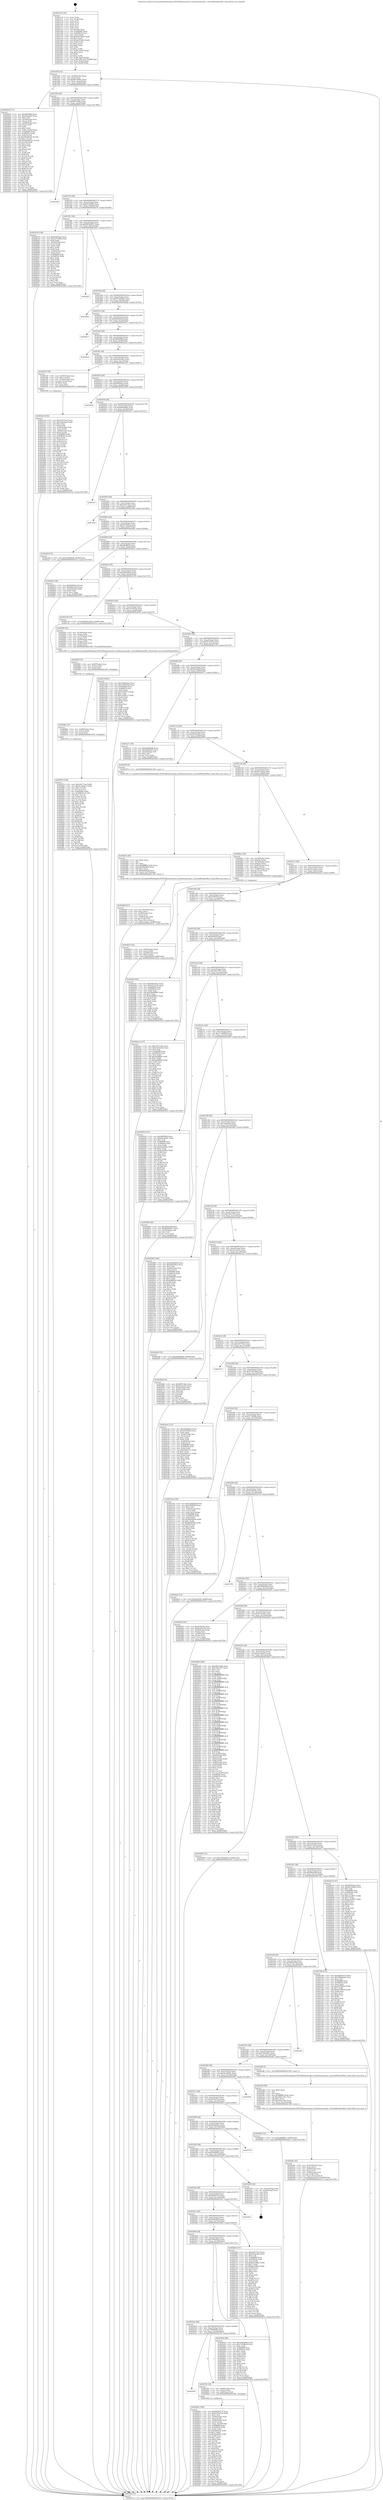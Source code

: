 digraph "0x401ec0" {
  label = "0x401ec0 (/mnt/c/Users/mathe/Desktop/tcc/POCII/binaries/extr_brotlicencencode.c_EncodeWindowBits_Final-ollvm.out::main(0))"
  labelloc = "t"
  node[shape=record]

  Entry [label="",width=0.3,height=0.3,shape=circle,fillcolor=black,style=filled]
  "0x401f34" [label="{
     0x401f34 [32]\l
     | [instrs]\l
     &nbsp;&nbsp;0x401f34 \<+6\>: mov -0x98(%rbp),%eax\l
     &nbsp;&nbsp;0x401f3a \<+2\>: mov %eax,%ecx\l
     &nbsp;&nbsp;0x401f3c \<+6\>: sub $0x80c50481,%ecx\l
     &nbsp;&nbsp;0x401f42 \<+6\>: mov %eax,-0xac(%rbp)\l
     &nbsp;&nbsp;0x401f48 \<+6\>: mov %ecx,-0xb0(%rbp)\l
     &nbsp;&nbsp;0x401f4e \<+6\>: je 00000000004029c6 \<main+0xb06\>\l
  }"]
  "0x4029c6" [label="{
     0x4029c6 [171]\l
     | [instrs]\l
     &nbsp;&nbsp;0x4029c6 \<+5\>: mov $0x9f05f9bf,%eax\l
     &nbsp;&nbsp;0x4029cb \<+5\>: mov $0xfa2ad22f,%ecx\l
     &nbsp;&nbsp;0x4029d0 \<+2\>: mov $0x1,%dl\l
     &nbsp;&nbsp;0x4029d2 \<+4\>: mov -0x58(%rbp),%rsi\l
     &nbsp;&nbsp;0x4029d6 \<+2\>: mov (%rsi),%edi\l
     &nbsp;&nbsp;0x4029d8 \<+4\>: mov -0x68(%rbp),%rsi\l
     &nbsp;&nbsp;0x4029dc \<+2\>: cmp (%rsi),%edi\l
     &nbsp;&nbsp;0x4029de \<+4\>: setl %r8b\l
     &nbsp;&nbsp;0x4029e2 \<+4\>: and $0x1,%r8b\l
     &nbsp;&nbsp;0x4029e6 \<+4\>: mov %r8b,-0x2d(%rbp)\l
     &nbsp;&nbsp;0x4029ea \<+7\>: mov 0x406068,%edi\l
     &nbsp;&nbsp;0x4029f1 \<+8\>: mov 0x406054,%r9d\l
     &nbsp;&nbsp;0x4029f9 \<+3\>: mov %edi,%r10d\l
     &nbsp;&nbsp;0x4029fc \<+7\>: sub $0x925b6302,%r10d\l
     &nbsp;&nbsp;0x402a03 \<+4\>: sub $0x1,%r10d\l
     &nbsp;&nbsp;0x402a07 \<+7\>: add $0x925b6302,%r10d\l
     &nbsp;&nbsp;0x402a0e \<+4\>: imul %r10d,%edi\l
     &nbsp;&nbsp;0x402a12 \<+3\>: and $0x1,%edi\l
     &nbsp;&nbsp;0x402a15 \<+3\>: cmp $0x0,%edi\l
     &nbsp;&nbsp;0x402a18 \<+4\>: sete %r8b\l
     &nbsp;&nbsp;0x402a1c \<+4\>: cmp $0xa,%r9d\l
     &nbsp;&nbsp;0x402a20 \<+4\>: setl %r11b\l
     &nbsp;&nbsp;0x402a24 \<+3\>: mov %r8b,%bl\l
     &nbsp;&nbsp;0x402a27 \<+3\>: xor $0xff,%bl\l
     &nbsp;&nbsp;0x402a2a \<+3\>: mov %r11b,%r14b\l
     &nbsp;&nbsp;0x402a2d \<+4\>: xor $0xff,%r14b\l
     &nbsp;&nbsp;0x402a31 \<+3\>: xor $0x1,%dl\l
     &nbsp;&nbsp;0x402a34 \<+3\>: mov %bl,%r15b\l
     &nbsp;&nbsp;0x402a37 \<+4\>: and $0xff,%r15b\l
     &nbsp;&nbsp;0x402a3b \<+3\>: and %dl,%r8b\l
     &nbsp;&nbsp;0x402a3e \<+3\>: mov %r14b,%r12b\l
     &nbsp;&nbsp;0x402a41 \<+4\>: and $0xff,%r12b\l
     &nbsp;&nbsp;0x402a45 \<+3\>: and %dl,%r11b\l
     &nbsp;&nbsp;0x402a48 \<+3\>: or %r8b,%r15b\l
     &nbsp;&nbsp;0x402a4b \<+3\>: or %r11b,%r12b\l
     &nbsp;&nbsp;0x402a4e \<+3\>: xor %r12b,%r15b\l
     &nbsp;&nbsp;0x402a51 \<+3\>: or %r14b,%bl\l
     &nbsp;&nbsp;0x402a54 \<+3\>: xor $0xff,%bl\l
     &nbsp;&nbsp;0x402a57 \<+3\>: or $0x1,%dl\l
     &nbsp;&nbsp;0x402a5a \<+2\>: and %dl,%bl\l
     &nbsp;&nbsp;0x402a5c \<+3\>: or %bl,%r15b\l
     &nbsp;&nbsp;0x402a5f \<+4\>: test $0x1,%r15b\l
     &nbsp;&nbsp;0x402a63 \<+3\>: cmovne %ecx,%eax\l
     &nbsp;&nbsp;0x402a66 \<+6\>: mov %eax,-0x98(%rbp)\l
     &nbsp;&nbsp;0x402a6c \<+5\>: jmp 000000000040341b \<main+0x155b\>\l
  }"]
  "0x401f54" [label="{
     0x401f54 [28]\l
     | [instrs]\l
     &nbsp;&nbsp;0x401f54 \<+5\>: jmp 0000000000401f59 \<main+0x99\>\l
     &nbsp;&nbsp;0x401f59 \<+6\>: mov -0xac(%rbp),%eax\l
     &nbsp;&nbsp;0x401f5f \<+5\>: sub $0x8997c8de,%eax\l
     &nbsp;&nbsp;0x401f64 \<+6\>: mov %eax,-0xb4(%rbp)\l
     &nbsp;&nbsp;0x401f6a \<+6\>: je 000000000040324b \<main+0x138b\>\l
  }"]
  Exit [label="",width=0.3,height=0.3,shape=circle,fillcolor=black,style=filled,peripheries=2]
  "0x40324b" [label="{
     0x40324b\l
  }", style=dashed]
  "0x401f70" [label="{
     0x401f70 [28]\l
     | [instrs]\l
     &nbsp;&nbsp;0x401f70 \<+5\>: jmp 0000000000401f75 \<main+0xb5\>\l
     &nbsp;&nbsp;0x401f75 \<+6\>: mov -0xac(%rbp),%eax\l
     &nbsp;&nbsp;0x401f7b \<+5\>: sub $0x93e3d085,%eax\l
     &nbsp;&nbsp;0x401f80 \<+6\>: mov %eax,-0xb8(%rbp)\l
     &nbsp;&nbsp;0x401f86 \<+6\>: je 0000000000402b78 \<main+0xcb8\>\l
  }"]
  "0x402f7d" [label="{
     0x402f7d [139]\l
     | [instrs]\l
     &nbsp;&nbsp;0x402f7d \<+6\>: mov $0xc64173ae,%r8d\l
     &nbsp;&nbsp;0x402f83 \<+6\>: mov $0x4c1bda13,%r9d\l
     &nbsp;&nbsp;0x402f89 \<+3\>: mov $0x1,%r10b\l
     &nbsp;&nbsp;0x402f8c \<+3\>: xor %r11d,%r11d\l
     &nbsp;&nbsp;0x402f8f \<+7\>: mov 0x406068,%ebx\l
     &nbsp;&nbsp;0x402f96 \<+8\>: mov 0x406054,%r14d\l
     &nbsp;&nbsp;0x402f9e \<+4\>: sub $0x1,%r11d\l
     &nbsp;&nbsp;0x402fa2 \<+3\>: mov %ebx,%r15d\l
     &nbsp;&nbsp;0x402fa5 \<+3\>: add %r11d,%r15d\l
     &nbsp;&nbsp;0x402fa8 \<+4\>: imul %r15d,%ebx\l
     &nbsp;&nbsp;0x402fac \<+3\>: and $0x1,%ebx\l
     &nbsp;&nbsp;0x402faf \<+3\>: cmp $0x0,%ebx\l
     &nbsp;&nbsp;0x402fb2 \<+4\>: sete %r12b\l
     &nbsp;&nbsp;0x402fb6 \<+4\>: cmp $0xa,%r14d\l
     &nbsp;&nbsp;0x402fba \<+4\>: setl %r13b\l
     &nbsp;&nbsp;0x402fbe \<+3\>: mov %r12b,%al\l
     &nbsp;&nbsp;0x402fc1 \<+2\>: xor $0xff,%al\l
     &nbsp;&nbsp;0x402fc3 \<+3\>: mov %r13b,%cl\l
     &nbsp;&nbsp;0x402fc6 \<+3\>: xor $0xff,%cl\l
     &nbsp;&nbsp;0x402fc9 \<+4\>: xor $0x1,%r10b\l
     &nbsp;&nbsp;0x402fcd \<+2\>: mov %al,%dl\l
     &nbsp;&nbsp;0x402fcf \<+3\>: and $0xff,%dl\l
     &nbsp;&nbsp;0x402fd2 \<+3\>: and %r10b,%r12b\l
     &nbsp;&nbsp;0x402fd5 \<+3\>: mov %cl,%sil\l
     &nbsp;&nbsp;0x402fd8 \<+4\>: and $0xff,%sil\l
     &nbsp;&nbsp;0x402fdc \<+3\>: and %r10b,%r13b\l
     &nbsp;&nbsp;0x402fdf \<+3\>: or %r12b,%dl\l
     &nbsp;&nbsp;0x402fe2 \<+3\>: or %r13b,%sil\l
     &nbsp;&nbsp;0x402fe5 \<+3\>: xor %sil,%dl\l
     &nbsp;&nbsp;0x402fe8 \<+2\>: or %cl,%al\l
     &nbsp;&nbsp;0x402fea \<+2\>: xor $0xff,%al\l
     &nbsp;&nbsp;0x402fec \<+4\>: or $0x1,%r10b\l
     &nbsp;&nbsp;0x402ff0 \<+3\>: and %r10b,%al\l
     &nbsp;&nbsp;0x402ff3 \<+2\>: or %al,%dl\l
     &nbsp;&nbsp;0x402ff5 \<+3\>: test $0x1,%dl\l
     &nbsp;&nbsp;0x402ff8 \<+4\>: cmovne %r9d,%r8d\l
     &nbsp;&nbsp;0x402ffc \<+7\>: mov %r8d,-0x98(%rbp)\l
     &nbsp;&nbsp;0x403003 \<+5\>: jmp 000000000040341b \<main+0x155b\>\l
  }"]
  "0x402b78" [label="{
     0x402b78 [109]\l
     | [instrs]\l
     &nbsp;&nbsp;0x402b78 \<+5\>: mov $0xb5f59eaa,%eax\l
     &nbsp;&nbsp;0x402b7d \<+5\>: mov $0x3c75260b,%ecx\l
     &nbsp;&nbsp;0x402b82 \<+2\>: xor %edx,%edx\l
     &nbsp;&nbsp;0x402b84 \<+4\>: mov -0x58(%rbp),%rsi\l
     &nbsp;&nbsp;0x402b88 \<+2\>: mov (%rsi),%edi\l
     &nbsp;&nbsp;0x402b8a \<+3\>: mov %edx,%r8d\l
     &nbsp;&nbsp;0x402b8d \<+4\>: sub $0x1,%r8d\l
     &nbsp;&nbsp;0x402b91 \<+3\>: sub %r8d,%edi\l
     &nbsp;&nbsp;0x402b94 \<+4\>: mov -0x58(%rbp),%rsi\l
     &nbsp;&nbsp;0x402b98 \<+2\>: mov %edi,(%rsi)\l
     &nbsp;&nbsp;0x402b9a \<+7\>: mov 0x406068,%edi\l
     &nbsp;&nbsp;0x402ba1 \<+8\>: mov 0x406054,%r8d\l
     &nbsp;&nbsp;0x402ba9 \<+3\>: sub $0x1,%edx\l
     &nbsp;&nbsp;0x402bac \<+3\>: mov %edi,%r9d\l
     &nbsp;&nbsp;0x402baf \<+3\>: add %edx,%r9d\l
     &nbsp;&nbsp;0x402bb2 \<+4\>: imul %r9d,%edi\l
     &nbsp;&nbsp;0x402bb6 \<+3\>: and $0x1,%edi\l
     &nbsp;&nbsp;0x402bb9 \<+3\>: cmp $0x0,%edi\l
     &nbsp;&nbsp;0x402bbc \<+4\>: sete %r10b\l
     &nbsp;&nbsp;0x402bc0 \<+4\>: cmp $0xa,%r8d\l
     &nbsp;&nbsp;0x402bc4 \<+4\>: setl %r11b\l
     &nbsp;&nbsp;0x402bc8 \<+3\>: mov %r10b,%bl\l
     &nbsp;&nbsp;0x402bcb \<+3\>: and %r11b,%bl\l
     &nbsp;&nbsp;0x402bce \<+3\>: xor %r11b,%r10b\l
     &nbsp;&nbsp;0x402bd1 \<+3\>: or %r10b,%bl\l
     &nbsp;&nbsp;0x402bd4 \<+3\>: test $0x1,%bl\l
     &nbsp;&nbsp;0x402bd7 \<+3\>: cmovne %ecx,%eax\l
     &nbsp;&nbsp;0x402bda \<+6\>: mov %eax,-0x98(%rbp)\l
     &nbsp;&nbsp;0x402be0 \<+5\>: jmp 000000000040341b \<main+0x155b\>\l
  }"]
  "0x401f8c" [label="{
     0x401f8c [28]\l
     | [instrs]\l
     &nbsp;&nbsp;0x401f8c \<+5\>: jmp 0000000000401f91 \<main+0xd1\>\l
     &nbsp;&nbsp;0x401f91 \<+6\>: mov -0xac(%rbp),%eax\l
     &nbsp;&nbsp;0x401f97 \<+5\>: sub $0x9659d507,%eax\l
     &nbsp;&nbsp;0x401f9c \<+6\>: mov %eax,-0xbc(%rbp)\l
     &nbsp;&nbsp;0x401fa2 \<+6\>: je 0000000000402627 \<main+0x767\>\l
  }"]
  "0x402f6e" [label="{
     0x402f6e [15]\l
     | [instrs]\l
     &nbsp;&nbsp;0x402f6e \<+4\>: mov -0x48(%rbp),%rax\l
     &nbsp;&nbsp;0x402f72 \<+3\>: mov (%rax),%rax\l
     &nbsp;&nbsp;0x402f75 \<+3\>: mov %rax,%rdi\l
     &nbsp;&nbsp;0x402f78 \<+5\>: call 0000000000401030 \<free@plt\>\l
     | [calls]\l
     &nbsp;&nbsp;0x401030 \{1\} (unknown)\l
  }"]
  "0x402627" [label="{
     0x402627\l
  }", style=dashed]
  "0x401fa8" [label="{
     0x401fa8 [28]\l
     | [instrs]\l
     &nbsp;&nbsp;0x401fa8 \<+5\>: jmp 0000000000401fad \<main+0xed\>\l
     &nbsp;&nbsp;0x401fad \<+6\>: mov -0xac(%rbp),%eax\l
     &nbsp;&nbsp;0x401fb3 \<+5\>: sub $0x972dddd2,%eax\l
     &nbsp;&nbsp;0x401fb8 \<+6\>: mov %eax,-0xc0(%rbp)\l
     &nbsp;&nbsp;0x401fbe \<+6\>: je 00000000004026ba \<main+0x7fa\>\l
  }"]
  "0x402f5f" [label="{
     0x402f5f [15]\l
     | [instrs]\l
     &nbsp;&nbsp;0x402f5f \<+4\>: mov -0x60(%rbp),%rax\l
     &nbsp;&nbsp;0x402f63 \<+3\>: mov (%rax),%rax\l
     &nbsp;&nbsp;0x402f66 \<+3\>: mov %rax,%rdi\l
     &nbsp;&nbsp;0x402f69 \<+5\>: call 0000000000401030 \<free@plt\>\l
     | [calls]\l
     &nbsp;&nbsp;0x401030 \{1\} (unknown)\l
  }"]
  "0x4026ba" [label="{
     0x4026ba\l
  }", style=dashed]
  "0x401fc4" [label="{
     0x401fc4 [28]\l
     | [instrs]\l
     &nbsp;&nbsp;0x401fc4 \<+5\>: jmp 0000000000401fc9 \<main+0x109\>\l
     &nbsp;&nbsp;0x401fc9 \<+6\>: mov -0xac(%rbp),%eax\l
     &nbsp;&nbsp;0x401fcf \<+5\>: sub $0x9d393ecd,%eax\l
     &nbsp;&nbsp;0x401fd4 \<+6\>: mov %eax,-0xc4(%rbp)\l
     &nbsp;&nbsp;0x401fda \<+6\>: je 0000000000403017 \<main+0x1157\>\l
  }"]
  "0x402da6" [label="{
     0x402da6 [41]\l
     | [instrs]\l
     &nbsp;&nbsp;0x402da6 \<+6\>: mov -0x170(%rbp),%ecx\l
     &nbsp;&nbsp;0x402dac \<+3\>: imul %eax,%ecx\l
     &nbsp;&nbsp;0x402daf \<+4\>: mov -0x48(%rbp),%rsi\l
     &nbsp;&nbsp;0x402db3 \<+3\>: mov (%rsi),%rsi\l
     &nbsp;&nbsp;0x402db6 \<+4\>: mov -0x40(%rbp),%rdi\l
     &nbsp;&nbsp;0x402dba \<+3\>: movslq (%rdi),%rdi\l
     &nbsp;&nbsp;0x402dbd \<+3\>: mov %ecx,(%rsi,%rdi,4)\l
     &nbsp;&nbsp;0x402dc0 \<+10\>: movl $0x3c2a0a1,-0x98(%rbp)\l
     &nbsp;&nbsp;0x402dca \<+5\>: jmp 000000000040341b \<main+0x155b\>\l
  }"]
  "0x403017" [label="{
     0x403017\l
  }", style=dashed]
  "0x401fe0" [label="{
     0x401fe0 [28]\l
     | [instrs]\l
     &nbsp;&nbsp;0x401fe0 \<+5\>: jmp 0000000000401fe5 \<main+0x125\>\l
     &nbsp;&nbsp;0x401fe5 \<+6\>: mov -0xac(%rbp),%eax\l
     &nbsp;&nbsp;0x401feb \<+5\>: sub $0x9f05f9bf,%eax\l
     &nbsp;&nbsp;0x401ff0 \<+6\>: mov %eax,-0xc8(%rbp)\l
     &nbsp;&nbsp;0x401ff6 \<+6\>: je 00000000004032e4 \<main+0x1424\>\l
  }"]
  "0x402d7e" [label="{
     0x402d7e [40]\l
     | [instrs]\l
     &nbsp;&nbsp;0x402d7e \<+5\>: mov $0x2,%ecx\l
     &nbsp;&nbsp;0x402d83 \<+1\>: cltd\l
     &nbsp;&nbsp;0x402d84 \<+2\>: idiv %ecx\l
     &nbsp;&nbsp;0x402d86 \<+6\>: imul $0xfffffffe,%edx,%ecx\l
     &nbsp;&nbsp;0x402d8c \<+6\>: add $0xffeb0b0d,%ecx\l
     &nbsp;&nbsp;0x402d92 \<+3\>: add $0x1,%ecx\l
     &nbsp;&nbsp;0x402d95 \<+6\>: sub $0xffeb0b0d,%ecx\l
     &nbsp;&nbsp;0x402d9b \<+6\>: mov %ecx,-0x170(%rbp)\l
     &nbsp;&nbsp;0x402da1 \<+5\>: call 0000000000401160 \<next_i\>\l
     | [calls]\l
     &nbsp;&nbsp;0x401160 \{1\} (/mnt/c/Users/mathe/Desktop/tcc/POCII/binaries/extr_brotlicencencode.c_EncodeWindowBits_Final-ollvm.out::next_i)\l
  }"]
  "0x4032e4" [label="{
     0x4032e4\l
  }", style=dashed]
  "0x401ffc" [label="{
     0x401ffc [28]\l
     | [instrs]\l
     &nbsp;&nbsp;0x401ffc \<+5\>: jmp 0000000000402001 \<main+0x141\>\l
     &nbsp;&nbsp;0x402001 \<+6\>: mov -0xac(%rbp),%eax\l
     &nbsp;&nbsp;0x402007 \<+5\>: sub $0xb430c46c,%eax\l
     &nbsp;&nbsp;0x40200c \<+6\>: mov %eax,-0xcc(%rbp)\l
     &nbsp;&nbsp;0x402012 \<+6\>: je 0000000000402c87 \<main+0xdc7\>\l
  }"]
  "0x402ca4" [label="{
     0x402ca4 [162]\l
     | [instrs]\l
     &nbsp;&nbsp;0x402ca4 \<+5\>: mov $0x2a9774c5,%ecx\l
     &nbsp;&nbsp;0x402ca9 \<+5\>: mov $0x1afad3ad,%edx\l
     &nbsp;&nbsp;0x402cae \<+3\>: mov $0x1,%sil\l
     &nbsp;&nbsp;0x402cb1 \<+3\>: xor %r8d,%r8d\l
     &nbsp;&nbsp;0x402cb4 \<+4\>: mov -0x48(%rbp),%rdi\l
     &nbsp;&nbsp;0x402cb8 \<+3\>: mov %rax,(%rdi)\l
     &nbsp;&nbsp;0x402cbb \<+4\>: mov -0x40(%rbp),%rax\l
     &nbsp;&nbsp;0x402cbf \<+6\>: movl $0x0,(%rax)\l
     &nbsp;&nbsp;0x402cc5 \<+8\>: mov 0x406068,%r9d\l
     &nbsp;&nbsp;0x402ccd \<+8\>: mov 0x406054,%r10d\l
     &nbsp;&nbsp;0x402cd5 \<+4\>: sub $0x1,%r8d\l
     &nbsp;&nbsp;0x402cd9 \<+3\>: mov %r9d,%r11d\l
     &nbsp;&nbsp;0x402cdc \<+3\>: add %r8d,%r11d\l
     &nbsp;&nbsp;0x402cdf \<+4\>: imul %r11d,%r9d\l
     &nbsp;&nbsp;0x402ce3 \<+4\>: and $0x1,%r9d\l
     &nbsp;&nbsp;0x402ce7 \<+4\>: cmp $0x0,%r9d\l
     &nbsp;&nbsp;0x402ceb \<+3\>: sete %bl\l
     &nbsp;&nbsp;0x402cee \<+4\>: cmp $0xa,%r10d\l
     &nbsp;&nbsp;0x402cf2 \<+4\>: setl %r14b\l
     &nbsp;&nbsp;0x402cf6 \<+3\>: mov %bl,%r15b\l
     &nbsp;&nbsp;0x402cf9 \<+4\>: xor $0xff,%r15b\l
     &nbsp;&nbsp;0x402cfd \<+3\>: mov %r14b,%r12b\l
     &nbsp;&nbsp;0x402d00 \<+4\>: xor $0xff,%r12b\l
     &nbsp;&nbsp;0x402d04 \<+4\>: xor $0x0,%sil\l
     &nbsp;&nbsp;0x402d08 \<+3\>: mov %r15b,%r13b\l
     &nbsp;&nbsp;0x402d0b \<+4\>: and $0x0,%r13b\l
     &nbsp;&nbsp;0x402d0f \<+3\>: and %sil,%bl\l
     &nbsp;&nbsp;0x402d12 \<+3\>: mov %r12b,%al\l
     &nbsp;&nbsp;0x402d15 \<+2\>: and $0x0,%al\l
     &nbsp;&nbsp;0x402d17 \<+3\>: and %sil,%r14b\l
     &nbsp;&nbsp;0x402d1a \<+3\>: or %bl,%r13b\l
     &nbsp;&nbsp;0x402d1d \<+3\>: or %r14b,%al\l
     &nbsp;&nbsp;0x402d20 \<+3\>: xor %al,%r13b\l
     &nbsp;&nbsp;0x402d23 \<+3\>: or %r12b,%r15b\l
     &nbsp;&nbsp;0x402d26 \<+4\>: xor $0xff,%r15b\l
     &nbsp;&nbsp;0x402d2a \<+4\>: or $0x0,%sil\l
     &nbsp;&nbsp;0x402d2e \<+3\>: and %sil,%r15b\l
     &nbsp;&nbsp;0x402d31 \<+3\>: or %r15b,%r13b\l
     &nbsp;&nbsp;0x402d34 \<+4\>: test $0x1,%r13b\l
     &nbsp;&nbsp;0x402d38 \<+3\>: cmovne %edx,%ecx\l
     &nbsp;&nbsp;0x402d3b \<+6\>: mov %ecx,-0x98(%rbp)\l
     &nbsp;&nbsp;0x402d41 \<+5\>: jmp 000000000040341b \<main+0x155b\>\l
  }"]
  "0x402c87" [label="{
     0x402c87 [29]\l
     | [instrs]\l
     &nbsp;&nbsp;0x402c87 \<+4\>: mov -0x50(%rbp),%rax\l
     &nbsp;&nbsp;0x402c8b \<+6\>: movl $0x1,(%rax)\l
     &nbsp;&nbsp;0x402c91 \<+4\>: mov -0x50(%rbp),%rax\l
     &nbsp;&nbsp;0x402c95 \<+3\>: movslq (%rax),%rax\l
     &nbsp;&nbsp;0x402c98 \<+4\>: shl $0x2,%rax\l
     &nbsp;&nbsp;0x402c9c \<+3\>: mov %rax,%rdi\l
     &nbsp;&nbsp;0x402c9f \<+5\>: call 0000000000401050 \<malloc@plt\>\l
     | [calls]\l
     &nbsp;&nbsp;0x401050 \{1\} (unknown)\l
  }"]
  "0x402018" [label="{
     0x402018 [28]\l
     | [instrs]\l
     &nbsp;&nbsp;0x402018 \<+5\>: jmp 000000000040201d \<main+0x15d\>\l
     &nbsp;&nbsp;0x40201d \<+6\>: mov -0xac(%rbp),%eax\l
     &nbsp;&nbsp;0x402023 \<+5\>: sub $0xb5f59eaa,%eax\l
     &nbsp;&nbsp;0x402028 \<+6\>: mov %eax,-0xd0(%rbp)\l
     &nbsp;&nbsp;0x40202e \<+6\>: je 0000000000403309 \<main+0x1449\>\l
  }"]
  "0x402abc" [label="{
     0x402abc [41]\l
     | [instrs]\l
     &nbsp;&nbsp;0x402abc \<+6\>: mov -0x16c(%rbp),%ecx\l
     &nbsp;&nbsp;0x402ac2 \<+3\>: imul %eax,%ecx\l
     &nbsp;&nbsp;0x402ac5 \<+4\>: mov -0x60(%rbp),%rsi\l
     &nbsp;&nbsp;0x402ac9 \<+3\>: mov (%rsi),%rsi\l
     &nbsp;&nbsp;0x402acc \<+4\>: mov -0x58(%rbp),%rdi\l
     &nbsp;&nbsp;0x402ad0 \<+3\>: movslq (%rdi),%rdi\l
     &nbsp;&nbsp;0x402ad3 \<+3\>: mov %ecx,(%rsi,%rdi,4)\l
     &nbsp;&nbsp;0x402ad6 \<+10\>: movl $0x4cb1d519,-0x98(%rbp)\l
     &nbsp;&nbsp;0x402ae0 \<+5\>: jmp 000000000040341b \<main+0x155b\>\l
  }"]
  "0x403309" [label="{
     0x403309\l
  }", style=dashed]
  "0x402034" [label="{
     0x402034 [28]\l
     | [instrs]\l
     &nbsp;&nbsp;0x402034 \<+5\>: jmp 0000000000402039 \<main+0x179\>\l
     &nbsp;&nbsp;0x402039 \<+6\>: mov -0xac(%rbp),%eax\l
     &nbsp;&nbsp;0x40203f \<+5\>: sub $0xbd4de602,%eax\l
     &nbsp;&nbsp;0x402044 \<+6\>: mov %eax,-0xd4(%rbp)\l
     &nbsp;&nbsp;0x40204a \<+6\>: je 00000000004033e7 \<main+0x1527\>\l
  }"]
  "0x402a94" [label="{
     0x402a94 [40]\l
     | [instrs]\l
     &nbsp;&nbsp;0x402a94 \<+5\>: mov $0x2,%ecx\l
     &nbsp;&nbsp;0x402a99 \<+1\>: cltd\l
     &nbsp;&nbsp;0x402a9a \<+2\>: idiv %ecx\l
     &nbsp;&nbsp;0x402a9c \<+6\>: imul $0xfffffffe,%edx,%ecx\l
     &nbsp;&nbsp;0x402aa2 \<+6\>: sub $0xe8dc13d1,%ecx\l
     &nbsp;&nbsp;0x402aa8 \<+3\>: add $0x1,%ecx\l
     &nbsp;&nbsp;0x402aab \<+6\>: add $0xe8dc13d1,%ecx\l
     &nbsp;&nbsp;0x402ab1 \<+6\>: mov %ecx,-0x16c(%rbp)\l
     &nbsp;&nbsp;0x402ab7 \<+5\>: call 0000000000401160 \<next_i\>\l
     | [calls]\l
     &nbsp;&nbsp;0x401160 \{1\} (/mnt/c/Users/mathe/Desktop/tcc/POCII/binaries/extr_brotlicencencode.c_EncodeWindowBits_Final-ollvm.out::next_i)\l
  }"]
  "0x4033e7" [label="{
     0x4033e7\l
  }", style=dashed]
  "0x402050" [label="{
     0x402050 [28]\l
     | [instrs]\l
     &nbsp;&nbsp;0x402050 \<+5\>: jmp 0000000000402055 \<main+0x195\>\l
     &nbsp;&nbsp;0x402055 \<+6\>: mov -0xac(%rbp),%eax\l
     &nbsp;&nbsp;0x40205b \<+5\>: sub $0xc64173ae,%eax\l
     &nbsp;&nbsp;0x402060 \<+6\>: mov %eax,-0xd8(%rbp)\l
     &nbsp;&nbsp;0x402066 \<+6\>: je 000000000040339a \<main+0x14da\>\l
  }"]
  "0x402913" [label="{
     0x402913 [32]\l
     | [instrs]\l
     &nbsp;&nbsp;0x402913 \<+4\>: mov -0x60(%rbp),%rdi\l
     &nbsp;&nbsp;0x402917 \<+3\>: mov %rax,(%rdi)\l
     &nbsp;&nbsp;0x40291a \<+4\>: mov -0x58(%rbp),%rax\l
     &nbsp;&nbsp;0x40291e \<+6\>: movl $0x0,(%rax)\l
     &nbsp;&nbsp;0x402924 \<+10\>: movl $0xfed5f3f,-0x98(%rbp)\l
     &nbsp;&nbsp;0x40292e \<+5\>: jmp 000000000040341b \<main+0x155b\>\l
  }"]
  "0x40339a" [label="{
     0x40339a\l
  }", style=dashed]
  "0x40206c" [label="{
     0x40206c [28]\l
     | [instrs]\l
     &nbsp;&nbsp;0x40206c \<+5\>: jmp 0000000000402071 \<main+0x1b1\>\l
     &nbsp;&nbsp;0x402071 \<+6\>: mov -0xac(%rbp),%eax\l
     &nbsp;&nbsp;0x402077 \<+5\>: sub $0xd37f20ed,%eax\l
     &nbsp;&nbsp;0x40207c \<+6\>: mov %eax,-0xdc(%rbp)\l
     &nbsp;&nbsp;0x402082 \<+6\>: je 0000000000402e9d \<main+0xfdd\>\l
  }"]
  "0x40280e" [label="{
     0x40280e [166]\l
     | [instrs]\l
     &nbsp;&nbsp;0x40280e \<+5\>: mov $0x69200774,%ecx\l
     &nbsp;&nbsp;0x402813 \<+5\>: mov $0x6354d7e4,%edx\l
     &nbsp;&nbsp;0x402818 \<+3\>: mov $0x1,%sil\l
     &nbsp;&nbsp;0x40281b \<+4\>: mov -0x80(%rbp),%rdi\l
     &nbsp;&nbsp;0x40281f \<+2\>: mov %eax,(%rdi)\l
     &nbsp;&nbsp;0x402821 \<+4\>: mov -0x80(%rbp),%rdi\l
     &nbsp;&nbsp;0x402825 \<+2\>: mov (%rdi),%eax\l
     &nbsp;&nbsp;0x402827 \<+3\>: mov %eax,-0x34(%rbp)\l
     &nbsp;&nbsp;0x40282a \<+7\>: mov 0x406068,%eax\l
     &nbsp;&nbsp;0x402831 \<+8\>: mov 0x406054,%r8d\l
     &nbsp;&nbsp;0x402839 \<+3\>: mov %eax,%r9d\l
     &nbsp;&nbsp;0x40283c \<+7\>: add $0x26ef052,%r9d\l
     &nbsp;&nbsp;0x402843 \<+4\>: sub $0x1,%r9d\l
     &nbsp;&nbsp;0x402847 \<+7\>: sub $0x26ef052,%r9d\l
     &nbsp;&nbsp;0x40284e \<+4\>: imul %r9d,%eax\l
     &nbsp;&nbsp;0x402852 \<+3\>: and $0x1,%eax\l
     &nbsp;&nbsp;0x402855 \<+3\>: cmp $0x0,%eax\l
     &nbsp;&nbsp;0x402858 \<+4\>: sete %r10b\l
     &nbsp;&nbsp;0x40285c \<+4\>: cmp $0xa,%r8d\l
     &nbsp;&nbsp;0x402860 \<+4\>: setl %r11b\l
     &nbsp;&nbsp;0x402864 \<+3\>: mov %r10b,%bl\l
     &nbsp;&nbsp;0x402867 \<+3\>: xor $0xff,%bl\l
     &nbsp;&nbsp;0x40286a \<+3\>: mov %r11b,%r14b\l
     &nbsp;&nbsp;0x40286d \<+4\>: xor $0xff,%r14b\l
     &nbsp;&nbsp;0x402871 \<+4\>: xor $0x1,%sil\l
     &nbsp;&nbsp;0x402875 \<+3\>: mov %bl,%r15b\l
     &nbsp;&nbsp;0x402878 \<+4\>: and $0xff,%r15b\l
     &nbsp;&nbsp;0x40287c \<+3\>: and %sil,%r10b\l
     &nbsp;&nbsp;0x40287f \<+3\>: mov %r14b,%r12b\l
     &nbsp;&nbsp;0x402882 \<+4\>: and $0xff,%r12b\l
     &nbsp;&nbsp;0x402886 \<+3\>: and %sil,%r11b\l
     &nbsp;&nbsp;0x402889 \<+3\>: or %r10b,%r15b\l
     &nbsp;&nbsp;0x40288c \<+3\>: or %r11b,%r12b\l
     &nbsp;&nbsp;0x40288f \<+3\>: xor %r12b,%r15b\l
     &nbsp;&nbsp;0x402892 \<+3\>: or %r14b,%bl\l
     &nbsp;&nbsp;0x402895 \<+3\>: xor $0xff,%bl\l
     &nbsp;&nbsp;0x402898 \<+4\>: or $0x1,%sil\l
     &nbsp;&nbsp;0x40289c \<+3\>: and %sil,%bl\l
     &nbsp;&nbsp;0x40289f \<+3\>: or %bl,%r15b\l
     &nbsp;&nbsp;0x4028a2 \<+4\>: test $0x1,%r15b\l
     &nbsp;&nbsp;0x4028a6 \<+3\>: cmovne %edx,%ecx\l
     &nbsp;&nbsp;0x4028a9 \<+6\>: mov %ecx,-0x98(%rbp)\l
     &nbsp;&nbsp;0x4028af \<+5\>: jmp 000000000040341b \<main+0x155b\>\l
  }"]
  "0x402e9d" [label="{
     0x402e9d [15]\l
     | [instrs]\l
     &nbsp;&nbsp;0x402e9d \<+10\>: movl $0x458b8da8,-0x98(%rbp)\l
     &nbsp;&nbsp;0x402ea7 \<+5\>: jmp 000000000040341b \<main+0x155b\>\l
  }"]
  "0x402088" [label="{
     0x402088 [28]\l
     | [instrs]\l
     &nbsp;&nbsp;0x402088 \<+5\>: jmp 000000000040208d \<main+0x1cd\>\l
     &nbsp;&nbsp;0x40208d \<+6\>: mov -0xac(%rbp),%eax\l
     &nbsp;&nbsp;0x402093 \<+5\>: sub $0xd8aff603,%eax\l
     &nbsp;&nbsp;0x402098 \<+6\>: mov %eax,-0xe0(%rbp)\l
     &nbsp;&nbsp;0x40209e \<+6\>: je 00000000004028c3 \<main+0xa03\>\l
  }"]
  "0x402440" [label="{
     0x402440\l
  }", style=dashed]
  "0x4028c3" [label="{
     0x4028c3 [30]\l
     | [instrs]\l
     &nbsp;&nbsp;0x4028c3 \<+5\>: mov $0x9d393ecd,%eax\l
     &nbsp;&nbsp;0x4028c8 \<+5\>: mov $0xfd2225cd,%ecx\l
     &nbsp;&nbsp;0x4028cd \<+3\>: mov -0x34(%rbp),%edx\l
     &nbsp;&nbsp;0x4028d0 \<+3\>: cmp $0x0,%edx\l
     &nbsp;&nbsp;0x4028d3 \<+3\>: cmove %ecx,%eax\l
     &nbsp;&nbsp;0x4028d6 \<+6\>: mov %eax,-0x98(%rbp)\l
     &nbsp;&nbsp;0x4028dc \<+5\>: jmp 000000000040341b \<main+0x155b\>\l
  }"]
  "0x4020a4" [label="{
     0x4020a4 [28]\l
     | [instrs]\l
     &nbsp;&nbsp;0x4020a4 \<+5\>: jmp 00000000004020a9 \<main+0x1e9\>\l
     &nbsp;&nbsp;0x4020a9 \<+6\>: mov -0xac(%rbp),%eax\l
     &nbsp;&nbsp;0x4020af \<+5\>: sub $0xda818dc2,%eax\l
     &nbsp;&nbsp;0x4020b4 \<+6\>: mov %eax,-0xe4(%rbp)\l
     &nbsp;&nbsp;0x4020ba \<+6\>: je 0000000000403130 \<main+0x1270\>\l
  }"]
  "0x4027fb" [label="{
     0x4027fb [19]\l
     | [instrs]\l
     &nbsp;&nbsp;0x4027fb \<+7\>: mov -0x88(%rbp),%rax\l
     &nbsp;&nbsp;0x402802 \<+3\>: mov (%rax),%rax\l
     &nbsp;&nbsp;0x402805 \<+4\>: mov 0x8(%rax),%rdi\l
     &nbsp;&nbsp;0x402809 \<+5\>: call 0000000000401060 \<atoi@plt\>\l
     | [calls]\l
     &nbsp;&nbsp;0x401060 \{1\} (unknown)\l
  }"]
  "0x403130" [label="{
     0x403130 [15]\l
     | [instrs]\l
     &nbsp;&nbsp;0x403130 \<+10\>: movl $0xf251203e,-0x98(%rbp)\l
     &nbsp;&nbsp;0x40313a \<+5\>: jmp 000000000040341b \<main+0x155b\>\l
  }"]
  "0x4020c0" [label="{
     0x4020c0 [28]\l
     | [instrs]\l
     &nbsp;&nbsp;0x4020c0 \<+5\>: jmp 00000000004020c5 \<main+0x205\>\l
     &nbsp;&nbsp;0x4020c5 \<+6\>: mov -0xac(%rbp),%eax\l
     &nbsp;&nbsp;0x4020cb \<+5\>: sub $0xe3e5433e,%eax\l
     &nbsp;&nbsp;0x4020d0 \<+6\>: mov %eax,-0xe8(%rbp)\l
     &nbsp;&nbsp;0x4020d6 \<+6\>: je 0000000000402f3f \<main+0x107f\>\l
  }"]
  "0x402424" [label="{
     0x402424 [28]\l
     | [instrs]\l
     &nbsp;&nbsp;0x402424 \<+5\>: jmp 0000000000402429 \<main+0x569\>\l
     &nbsp;&nbsp;0x402429 \<+6\>: mov -0xac(%rbp),%eax\l
     &nbsp;&nbsp;0x40242f \<+5\>: sub $0x79949464,%eax\l
     &nbsp;&nbsp;0x402434 \<+6\>: mov %eax,-0x164(%rbp)\l
     &nbsp;&nbsp;0x40243a \<+6\>: je 00000000004027fb \<main+0x93b\>\l
  }"]
  "0x402f3f" [label="{
     0x402f3f [32]\l
     | [instrs]\l
     &nbsp;&nbsp;0x402f3f \<+4\>: mov -0x78(%rbp),%rax\l
     &nbsp;&nbsp;0x402f43 \<+2\>: mov (%rax),%edi\l
     &nbsp;&nbsp;0x402f45 \<+4\>: mov -0x70(%rbp),%rax\l
     &nbsp;&nbsp;0x402f49 \<+3\>: mov (%rax),%rsi\l
     &nbsp;&nbsp;0x402f4c \<+4\>: mov -0x60(%rbp),%rax\l
     &nbsp;&nbsp;0x402f50 \<+3\>: mov (%rax),%rdx\l
     &nbsp;&nbsp;0x402f53 \<+4\>: mov -0x48(%rbp),%rax\l
     &nbsp;&nbsp;0x402f57 \<+3\>: mov (%rax),%rcx\l
     &nbsp;&nbsp;0x402f5a \<+5\>: call 0000000000401400 \<EncodeWindowBits\>\l
     | [calls]\l
     &nbsp;&nbsp;0x401400 \{1\} (/mnt/c/Users/mathe/Desktop/tcc/POCII/binaries/extr_brotlicencencode.c_EncodeWindowBits_Final-ollvm.out::EncodeWindowBits)\l
  }"]
  "0x4020dc" [label="{
     0x4020dc [28]\l
     | [instrs]\l
     &nbsp;&nbsp;0x4020dc \<+5\>: jmp 00000000004020e1 \<main+0x221\>\l
     &nbsp;&nbsp;0x4020e1 \<+6\>: mov -0xac(%rbp),%eax\l
     &nbsp;&nbsp;0x4020e7 \<+5\>: sub $0xf251203e,%eax\l
     &nbsp;&nbsp;0x4020ec \<+6\>: mov %eax,-0xec(%rbp)\l
     &nbsp;&nbsp;0x4020f2 \<+6\>: je 000000000040313f \<main+0x127f\>\l
  }"]
  "0x40303a" [label="{
     0x40303a [86]\l
     | [instrs]\l
     &nbsp;&nbsp;0x40303a \<+5\>: mov $0xbd4de602,%eax\l
     &nbsp;&nbsp;0x40303f \<+5\>: mov $0x11369b09,%ecx\l
     &nbsp;&nbsp;0x403044 \<+2\>: xor %edx,%edx\l
     &nbsp;&nbsp;0x403046 \<+7\>: mov 0x406068,%esi\l
     &nbsp;&nbsp;0x40304d \<+7\>: mov 0x406054,%edi\l
     &nbsp;&nbsp;0x403054 \<+3\>: sub $0x1,%edx\l
     &nbsp;&nbsp;0x403057 \<+3\>: mov %esi,%r8d\l
     &nbsp;&nbsp;0x40305a \<+3\>: add %edx,%r8d\l
     &nbsp;&nbsp;0x40305d \<+4\>: imul %r8d,%esi\l
     &nbsp;&nbsp;0x403061 \<+3\>: and $0x1,%esi\l
     &nbsp;&nbsp;0x403064 \<+3\>: cmp $0x0,%esi\l
     &nbsp;&nbsp;0x403067 \<+4\>: sete %r9b\l
     &nbsp;&nbsp;0x40306b \<+3\>: cmp $0xa,%edi\l
     &nbsp;&nbsp;0x40306e \<+4\>: setl %r10b\l
     &nbsp;&nbsp;0x403072 \<+3\>: mov %r9b,%r11b\l
     &nbsp;&nbsp;0x403075 \<+3\>: and %r10b,%r11b\l
     &nbsp;&nbsp;0x403078 \<+3\>: xor %r10b,%r9b\l
     &nbsp;&nbsp;0x40307b \<+3\>: or %r9b,%r11b\l
     &nbsp;&nbsp;0x40307e \<+4\>: test $0x1,%r11b\l
     &nbsp;&nbsp;0x403082 \<+3\>: cmovne %ecx,%eax\l
     &nbsp;&nbsp;0x403085 \<+6\>: mov %eax,-0x98(%rbp)\l
     &nbsp;&nbsp;0x40308b \<+5\>: jmp 000000000040341b \<main+0x155b\>\l
  }"]
  "0x40313f" [label="{
     0x40313f [91]\l
     | [instrs]\l
     &nbsp;&nbsp;0x40313f \<+5\>: mov $0x7bd4e6ed,%eax\l
     &nbsp;&nbsp;0x403144 \<+5\>: mov $0x37d67ddd,%ecx\l
     &nbsp;&nbsp;0x403149 \<+7\>: mov 0x406068,%edx\l
     &nbsp;&nbsp;0x403150 \<+7\>: mov 0x406054,%esi\l
     &nbsp;&nbsp;0x403157 \<+2\>: mov %edx,%edi\l
     &nbsp;&nbsp;0x403159 \<+6\>: add $0x3c3bf112,%edi\l
     &nbsp;&nbsp;0x40315f \<+3\>: sub $0x1,%edi\l
     &nbsp;&nbsp;0x403162 \<+6\>: sub $0x3c3bf112,%edi\l
     &nbsp;&nbsp;0x403168 \<+3\>: imul %edi,%edx\l
     &nbsp;&nbsp;0x40316b \<+3\>: and $0x1,%edx\l
     &nbsp;&nbsp;0x40316e \<+3\>: cmp $0x0,%edx\l
     &nbsp;&nbsp;0x403171 \<+4\>: sete %r8b\l
     &nbsp;&nbsp;0x403175 \<+3\>: cmp $0xa,%esi\l
     &nbsp;&nbsp;0x403178 \<+4\>: setl %r9b\l
     &nbsp;&nbsp;0x40317c \<+3\>: mov %r8b,%r10b\l
     &nbsp;&nbsp;0x40317f \<+3\>: and %r9b,%r10b\l
     &nbsp;&nbsp;0x403182 \<+3\>: xor %r9b,%r8b\l
     &nbsp;&nbsp;0x403185 \<+3\>: or %r8b,%r10b\l
     &nbsp;&nbsp;0x403188 \<+4\>: test $0x1,%r10b\l
     &nbsp;&nbsp;0x40318c \<+3\>: cmovne %ecx,%eax\l
     &nbsp;&nbsp;0x40318f \<+6\>: mov %eax,-0x98(%rbp)\l
     &nbsp;&nbsp;0x403195 \<+5\>: jmp 000000000040341b \<main+0x155b\>\l
  }"]
  "0x4020f8" [label="{
     0x4020f8 [28]\l
     | [instrs]\l
     &nbsp;&nbsp;0x4020f8 \<+5\>: jmp 00000000004020fd \<main+0x23d\>\l
     &nbsp;&nbsp;0x4020fd \<+6\>: mov -0xac(%rbp),%eax\l
     &nbsp;&nbsp;0x402103 \<+5\>: sub $0xfa2ad22f,%eax\l
     &nbsp;&nbsp;0x402108 \<+6\>: mov %eax,-0xf0(%rbp)\l
     &nbsp;&nbsp;0x40210e \<+6\>: je 0000000000402a71 \<main+0xbb1\>\l
  }"]
  "0x402408" [label="{
     0x402408 [28]\l
     | [instrs]\l
     &nbsp;&nbsp;0x402408 \<+5\>: jmp 000000000040240d \<main+0x54d\>\l
     &nbsp;&nbsp;0x40240d \<+6\>: mov -0xac(%rbp),%eax\l
     &nbsp;&nbsp;0x402413 \<+5\>: sub $0x785da843,%eax\l
     &nbsp;&nbsp;0x402418 \<+6\>: mov %eax,-0x160(%rbp)\l
     &nbsp;&nbsp;0x40241e \<+6\>: je 000000000040303a \<main+0x117a\>\l
  }"]
  "0x402a71" [label="{
     0x402a71 [30]\l
     | [instrs]\l
     &nbsp;&nbsp;0x402a71 \<+5\>: mov $0x6a060b06,%eax\l
     &nbsp;&nbsp;0x402a76 \<+5\>: mov $0x5c85eb97,%ecx\l
     &nbsp;&nbsp;0x402a7b \<+3\>: mov -0x2d(%rbp),%dl\l
     &nbsp;&nbsp;0x402a7e \<+3\>: test $0x1,%dl\l
     &nbsp;&nbsp;0x402a81 \<+3\>: cmovne %ecx,%eax\l
     &nbsp;&nbsp;0x402a84 \<+6\>: mov %eax,-0x98(%rbp)\l
     &nbsp;&nbsp;0x402a8a \<+5\>: jmp 000000000040341b \<main+0x155b\>\l
  }"]
  "0x402114" [label="{
     0x402114 [28]\l
     | [instrs]\l
     &nbsp;&nbsp;0x402114 \<+5\>: jmp 0000000000402119 \<main+0x259\>\l
     &nbsp;&nbsp;0x402119 \<+6\>: mov -0xac(%rbp),%eax\l
     &nbsp;&nbsp;0x40211f \<+5\>: sub $0xfb28416d,%eax\l
     &nbsp;&nbsp;0x402124 \<+6\>: mov %eax,-0xf4(%rbp)\l
     &nbsp;&nbsp;0x40212a \<+6\>: je 0000000000402d79 \<main+0xeb9\>\l
  }"]
  "0x402bf4" [label="{
     0x402bf4 [147]\l
     | [instrs]\l
     &nbsp;&nbsp;0x402bf4 \<+5\>: mov $0x2a9774c5,%eax\l
     &nbsp;&nbsp;0x402bf9 \<+5\>: mov $0xb430c46c,%ecx\l
     &nbsp;&nbsp;0x402bfe \<+2\>: mov $0x1,%dl\l
     &nbsp;&nbsp;0x402c00 \<+7\>: mov 0x406068,%esi\l
     &nbsp;&nbsp;0x402c07 \<+7\>: mov 0x406054,%edi\l
     &nbsp;&nbsp;0x402c0e \<+3\>: mov %esi,%r8d\l
     &nbsp;&nbsp;0x402c11 \<+7\>: add $0x8ae1b8bc,%r8d\l
     &nbsp;&nbsp;0x402c18 \<+4\>: sub $0x1,%r8d\l
     &nbsp;&nbsp;0x402c1c \<+7\>: sub $0x8ae1b8bc,%r8d\l
     &nbsp;&nbsp;0x402c23 \<+4\>: imul %r8d,%esi\l
     &nbsp;&nbsp;0x402c27 \<+3\>: and $0x1,%esi\l
     &nbsp;&nbsp;0x402c2a \<+3\>: cmp $0x0,%esi\l
     &nbsp;&nbsp;0x402c2d \<+4\>: sete %r9b\l
     &nbsp;&nbsp;0x402c31 \<+3\>: cmp $0xa,%edi\l
     &nbsp;&nbsp;0x402c34 \<+4\>: setl %r10b\l
     &nbsp;&nbsp;0x402c38 \<+3\>: mov %r9b,%r11b\l
     &nbsp;&nbsp;0x402c3b \<+4\>: xor $0xff,%r11b\l
     &nbsp;&nbsp;0x402c3f \<+3\>: mov %r10b,%bl\l
     &nbsp;&nbsp;0x402c42 \<+3\>: xor $0xff,%bl\l
     &nbsp;&nbsp;0x402c45 \<+3\>: xor $0x1,%dl\l
     &nbsp;&nbsp;0x402c48 \<+3\>: mov %r11b,%r14b\l
     &nbsp;&nbsp;0x402c4b \<+4\>: and $0xff,%r14b\l
     &nbsp;&nbsp;0x402c4f \<+3\>: and %dl,%r9b\l
     &nbsp;&nbsp;0x402c52 \<+3\>: mov %bl,%r15b\l
     &nbsp;&nbsp;0x402c55 \<+4\>: and $0xff,%r15b\l
     &nbsp;&nbsp;0x402c59 \<+3\>: and %dl,%r10b\l
     &nbsp;&nbsp;0x402c5c \<+3\>: or %r9b,%r14b\l
     &nbsp;&nbsp;0x402c5f \<+3\>: or %r10b,%r15b\l
     &nbsp;&nbsp;0x402c62 \<+3\>: xor %r15b,%r14b\l
     &nbsp;&nbsp;0x402c65 \<+3\>: or %bl,%r11b\l
     &nbsp;&nbsp;0x402c68 \<+4\>: xor $0xff,%r11b\l
     &nbsp;&nbsp;0x402c6c \<+3\>: or $0x1,%dl\l
     &nbsp;&nbsp;0x402c6f \<+3\>: and %dl,%r11b\l
     &nbsp;&nbsp;0x402c72 \<+3\>: or %r11b,%r14b\l
     &nbsp;&nbsp;0x402c75 \<+4\>: test $0x1,%r14b\l
     &nbsp;&nbsp;0x402c79 \<+3\>: cmovne %ecx,%eax\l
     &nbsp;&nbsp;0x402c7c \<+6\>: mov %eax,-0x98(%rbp)\l
     &nbsp;&nbsp;0x402c82 \<+5\>: jmp 000000000040341b \<main+0x155b\>\l
  }"]
  "0x402d79" [label="{
     0x402d79 [5]\l
     | [instrs]\l
     &nbsp;&nbsp;0x402d79 \<+5\>: call 0000000000401160 \<next_i\>\l
     | [calls]\l
     &nbsp;&nbsp;0x401160 \{1\} (/mnt/c/Users/mathe/Desktop/tcc/POCII/binaries/extr_brotlicencencode.c_EncodeWindowBits_Final-ollvm.out::next_i)\l
  }"]
  "0x402130" [label="{
     0x402130 [28]\l
     | [instrs]\l
     &nbsp;&nbsp;0x402130 \<+5\>: jmp 0000000000402135 \<main+0x275\>\l
     &nbsp;&nbsp;0x402135 \<+6\>: mov -0xac(%rbp),%eax\l
     &nbsp;&nbsp;0x40213b \<+5\>: sub $0xfd2225cd,%eax\l
     &nbsp;&nbsp;0x402140 \<+6\>: mov %eax,-0xf8(%rbp)\l
     &nbsp;&nbsp;0x402146 \<+6\>: je 00000000004028e1 \<main+0xa21\>\l
  }"]
  "0x4023ec" [label="{
     0x4023ec [28]\l
     | [instrs]\l
     &nbsp;&nbsp;0x4023ec \<+5\>: jmp 00000000004023f1 \<main+0x531\>\l
     &nbsp;&nbsp;0x4023f1 \<+6\>: mov -0xac(%rbp),%eax\l
     &nbsp;&nbsp;0x4023f7 \<+5\>: sub $0x6a060b06,%eax\l
     &nbsp;&nbsp;0x4023fc \<+6\>: mov %eax,-0x15c(%rbp)\l
     &nbsp;&nbsp;0x402402 \<+6\>: je 0000000000402bf4 \<main+0xd34\>\l
  }"]
  "0x4028e1" [label="{
     0x4028e1 [50]\l
     | [instrs]\l
     &nbsp;&nbsp;0x4028e1 \<+4\>: mov -0x78(%rbp),%rax\l
     &nbsp;&nbsp;0x4028e5 \<+6\>: movl $0x64,(%rax)\l
     &nbsp;&nbsp;0x4028eb \<+4\>: mov -0x70(%rbp),%rax\l
     &nbsp;&nbsp;0x4028ef \<+7\>: movq $0x64,(%rax)\l
     &nbsp;&nbsp;0x4028f6 \<+4\>: mov -0x68(%rbp),%rax\l
     &nbsp;&nbsp;0x4028fa \<+6\>: movl $0x1,(%rax)\l
     &nbsp;&nbsp;0x402900 \<+4\>: mov -0x68(%rbp),%rax\l
     &nbsp;&nbsp;0x402904 \<+3\>: movslq (%rax),%rax\l
     &nbsp;&nbsp;0x402907 \<+4\>: shl $0x2,%rax\l
     &nbsp;&nbsp;0x40290b \<+3\>: mov %rax,%rdi\l
     &nbsp;&nbsp;0x40290e \<+5\>: call 0000000000401050 \<malloc@plt\>\l
     | [calls]\l
     &nbsp;&nbsp;0x401050 \{1\} (unknown)\l
  }"]
  "0x40214c" [label="{
     0x40214c [28]\l
     | [instrs]\l
     &nbsp;&nbsp;0x40214c \<+5\>: jmp 0000000000402151 \<main+0x291\>\l
     &nbsp;&nbsp;0x402151 \<+6\>: mov -0xac(%rbp),%eax\l
     &nbsp;&nbsp;0x402157 \<+5\>: sub $0x3c2a0a1,%eax\l
     &nbsp;&nbsp;0x40215c \<+6\>: mov %eax,-0xfc(%rbp)\l
     &nbsp;&nbsp;0x402162 \<+6\>: je 0000000000402dcf \<main+0xf0f\>\l
  }"]
  "0x4032b1" [label="{
     0x4032b1\l
  }", style=dashed]
  "0x402dcf" [label="{
     0x402dcf [91]\l
     | [instrs]\l
     &nbsp;&nbsp;0x402dcf \<+5\>: mov $0x65bd2b5c,%eax\l
     &nbsp;&nbsp;0x402dd4 \<+5\>: mov $0x25cc5c25,%ecx\l
     &nbsp;&nbsp;0x402dd9 \<+7\>: mov 0x406068,%edx\l
     &nbsp;&nbsp;0x402de0 \<+7\>: mov 0x406054,%esi\l
     &nbsp;&nbsp;0x402de7 \<+2\>: mov %edx,%edi\l
     &nbsp;&nbsp;0x402de9 \<+6\>: add $0x56d99687,%edi\l
     &nbsp;&nbsp;0x402def \<+3\>: sub $0x1,%edi\l
     &nbsp;&nbsp;0x402df2 \<+6\>: sub $0x56d99687,%edi\l
     &nbsp;&nbsp;0x402df8 \<+3\>: imul %edi,%edx\l
     &nbsp;&nbsp;0x402dfb \<+3\>: and $0x1,%edx\l
     &nbsp;&nbsp;0x402dfe \<+3\>: cmp $0x0,%edx\l
     &nbsp;&nbsp;0x402e01 \<+4\>: sete %r8b\l
     &nbsp;&nbsp;0x402e05 \<+3\>: cmp $0xa,%esi\l
     &nbsp;&nbsp;0x402e08 \<+4\>: setl %r9b\l
     &nbsp;&nbsp;0x402e0c \<+3\>: mov %r8b,%r10b\l
     &nbsp;&nbsp;0x402e0f \<+3\>: and %r9b,%r10b\l
     &nbsp;&nbsp;0x402e12 \<+3\>: xor %r9b,%r8b\l
     &nbsp;&nbsp;0x402e15 \<+3\>: or %r8b,%r10b\l
     &nbsp;&nbsp;0x402e18 \<+4\>: test $0x1,%r10b\l
     &nbsp;&nbsp;0x402e1c \<+3\>: cmovne %ecx,%eax\l
     &nbsp;&nbsp;0x402e1f \<+6\>: mov %eax,-0x98(%rbp)\l
     &nbsp;&nbsp;0x402e25 \<+5\>: jmp 000000000040341b \<main+0x155b\>\l
  }"]
  "0x402168" [label="{
     0x402168 [28]\l
     | [instrs]\l
     &nbsp;&nbsp;0x402168 \<+5\>: jmp 000000000040216d \<main+0x2ad\>\l
     &nbsp;&nbsp;0x40216d \<+6\>: mov -0xac(%rbp),%eax\l
     &nbsp;&nbsp;0x402173 \<+5\>: sub $0xd7087fa,%eax\l
     &nbsp;&nbsp;0x402178 \<+6\>: mov %eax,-0x100(%rbp)\l
     &nbsp;&nbsp;0x40217e \<+6\>: je 0000000000402eac \<main+0xfec\>\l
  }"]
  "0x4023d0" [label="{
     0x4023d0 [28]\l
     | [instrs]\l
     &nbsp;&nbsp;0x4023d0 \<+5\>: jmp 00000000004023d5 \<main+0x515\>\l
     &nbsp;&nbsp;0x4023d5 \<+6\>: mov -0xac(%rbp),%eax\l
     &nbsp;&nbsp;0x4023db \<+5\>: sub $0x69200774,%eax\l
     &nbsp;&nbsp;0x4023e0 \<+6\>: mov %eax,-0x158(%rbp)\l
     &nbsp;&nbsp;0x4023e6 \<+6\>: je 00000000004032b1 \<main+0x13f1\>\l
  }"]
  "0x402eac" [label="{
     0x402eac [147]\l
     | [instrs]\l
     &nbsp;&nbsp;0x402eac \<+5\>: mov $0xc64173ae,%eax\l
     &nbsp;&nbsp;0x402eb1 \<+5\>: mov $0xe3e5433e,%ecx\l
     &nbsp;&nbsp;0x402eb6 \<+2\>: mov $0x1,%dl\l
     &nbsp;&nbsp;0x402eb8 \<+7\>: mov 0x406068,%esi\l
     &nbsp;&nbsp;0x402ebf \<+7\>: mov 0x406054,%edi\l
     &nbsp;&nbsp;0x402ec6 \<+3\>: mov %esi,%r8d\l
     &nbsp;&nbsp;0x402ec9 \<+7\>: add $0x6a2ffb9d,%r8d\l
     &nbsp;&nbsp;0x402ed0 \<+4\>: sub $0x1,%r8d\l
     &nbsp;&nbsp;0x402ed4 \<+7\>: sub $0x6a2ffb9d,%r8d\l
     &nbsp;&nbsp;0x402edb \<+4\>: imul %r8d,%esi\l
     &nbsp;&nbsp;0x402edf \<+3\>: and $0x1,%esi\l
     &nbsp;&nbsp;0x402ee2 \<+3\>: cmp $0x0,%esi\l
     &nbsp;&nbsp;0x402ee5 \<+4\>: sete %r9b\l
     &nbsp;&nbsp;0x402ee9 \<+3\>: cmp $0xa,%edi\l
     &nbsp;&nbsp;0x402eec \<+4\>: setl %r10b\l
     &nbsp;&nbsp;0x402ef0 \<+3\>: mov %r9b,%r11b\l
     &nbsp;&nbsp;0x402ef3 \<+4\>: xor $0xff,%r11b\l
     &nbsp;&nbsp;0x402ef7 \<+3\>: mov %r10b,%bl\l
     &nbsp;&nbsp;0x402efa \<+3\>: xor $0xff,%bl\l
     &nbsp;&nbsp;0x402efd \<+3\>: xor $0x0,%dl\l
     &nbsp;&nbsp;0x402f00 \<+3\>: mov %r11b,%r14b\l
     &nbsp;&nbsp;0x402f03 \<+4\>: and $0x0,%r14b\l
     &nbsp;&nbsp;0x402f07 \<+3\>: and %dl,%r9b\l
     &nbsp;&nbsp;0x402f0a \<+3\>: mov %bl,%r15b\l
     &nbsp;&nbsp;0x402f0d \<+4\>: and $0x0,%r15b\l
     &nbsp;&nbsp;0x402f11 \<+3\>: and %dl,%r10b\l
     &nbsp;&nbsp;0x402f14 \<+3\>: or %r9b,%r14b\l
     &nbsp;&nbsp;0x402f17 \<+3\>: or %r10b,%r15b\l
     &nbsp;&nbsp;0x402f1a \<+3\>: xor %r15b,%r14b\l
     &nbsp;&nbsp;0x402f1d \<+3\>: or %bl,%r11b\l
     &nbsp;&nbsp;0x402f20 \<+4\>: xor $0xff,%r11b\l
     &nbsp;&nbsp;0x402f24 \<+3\>: or $0x0,%dl\l
     &nbsp;&nbsp;0x402f27 \<+3\>: and %dl,%r11b\l
     &nbsp;&nbsp;0x402f2a \<+3\>: or %r11b,%r14b\l
     &nbsp;&nbsp;0x402f2d \<+4\>: test $0x1,%r14b\l
     &nbsp;&nbsp;0x402f31 \<+3\>: cmovne %ecx,%eax\l
     &nbsp;&nbsp;0x402f34 \<+6\>: mov %eax,-0x98(%rbp)\l
     &nbsp;&nbsp;0x402f3a \<+5\>: jmp 000000000040341b \<main+0x155b\>\l
  }"]
  "0x402184" [label="{
     0x402184 [28]\l
     | [instrs]\l
     &nbsp;&nbsp;0x402184 \<+5\>: jmp 0000000000402189 \<main+0x2c9\>\l
     &nbsp;&nbsp;0x402189 \<+6\>: mov -0xac(%rbp),%eax\l
     &nbsp;&nbsp;0x40218f \<+5\>: sub $0xfed5f3f,%eax\l
     &nbsp;&nbsp;0x402194 \<+6\>: mov %eax,-0x104(%rbp)\l
     &nbsp;&nbsp;0x40219a \<+6\>: je 0000000000402933 \<main+0xa73\>\l
  }"]
  "0x403239" [label="{
     0x403239 [18]\l
     | [instrs]\l
     &nbsp;&nbsp;0x403239 \<+3\>: mov -0x2c(%rbp),%eax\l
     &nbsp;&nbsp;0x40323c \<+4\>: lea -0x28(%rbp),%rsp\l
     &nbsp;&nbsp;0x403240 \<+1\>: pop %rbx\l
     &nbsp;&nbsp;0x403241 \<+2\>: pop %r12\l
     &nbsp;&nbsp;0x403243 \<+2\>: pop %r13\l
     &nbsp;&nbsp;0x403245 \<+2\>: pop %r14\l
     &nbsp;&nbsp;0x403247 \<+2\>: pop %r15\l
     &nbsp;&nbsp;0x403249 \<+1\>: pop %rbp\l
     &nbsp;&nbsp;0x40324a \<+1\>: ret\l
  }"]
  "0x402933" [label="{
     0x402933 [147]\l
     | [instrs]\l
     &nbsp;&nbsp;0x402933 \<+5\>: mov $0x9f05f9bf,%eax\l
     &nbsp;&nbsp;0x402938 \<+5\>: mov $0x80c50481,%ecx\l
     &nbsp;&nbsp;0x40293d \<+2\>: mov $0x1,%dl\l
     &nbsp;&nbsp;0x40293f \<+7\>: mov 0x406068,%esi\l
     &nbsp;&nbsp;0x402946 \<+7\>: mov 0x406054,%edi\l
     &nbsp;&nbsp;0x40294d \<+3\>: mov %esi,%r8d\l
     &nbsp;&nbsp;0x402950 \<+7\>: add $0xf2cab56e,%r8d\l
     &nbsp;&nbsp;0x402957 \<+4\>: sub $0x1,%r8d\l
     &nbsp;&nbsp;0x40295b \<+7\>: sub $0xf2cab56e,%r8d\l
     &nbsp;&nbsp;0x402962 \<+4\>: imul %r8d,%esi\l
     &nbsp;&nbsp;0x402966 \<+3\>: and $0x1,%esi\l
     &nbsp;&nbsp;0x402969 \<+3\>: cmp $0x0,%esi\l
     &nbsp;&nbsp;0x40296c \<+4\>: sete %r9b\l
     &nbsp;&nbsp;0x402970 \<+3\>: cmp $0xa,%edi\l
     &nbsp;&nbsp;0x402973 \<+4\>: setl %r10b\l
     &nbsp;&nbsp;0x402977 \<+3\>: mov %r9b,%r11b\l
     &nbsp;&nbsp;0x40297a \<+4\>: xor $0xff,%r11b\l
     &nbsp;&nbsp;0x40297e \<+3\>: mov %r10b,%bl\l
     &nbsp;&nbsp;0x402981 \<+3\>: xor $0xff,%bl\l
     &nbsp;&nbsp;0x402984 \<+3\>: xor $0x0,%dl\l
     &nbsp;&nbsp;0x402987 \<+3\>: mov %r11b,%r14b\l
     &nbsp;&nbsp;0x40298a \<+4\>: and $0x0,%r14b\l
     &nbsp;&nbsp;0x40298e \<+3\>: and %dl,%r9b\l
     &nbsp;&nbsp;0x402991 \<+3\>: mov %bl,%r15b\l
     &nbsp;&nbsp;0x402994 \<+4\>: and $0x0,%r15b\l
     &nbsp;&nbsp;0x402998 \<+3\>: and %dl,%r10b\l
     &nbsp;&nbsp;0x40299b \<+3\>: or %r9b,%r14b\l
     &nbsp;&nbsp;0x40299e \<+3\>: or %r10b,%r15b\l
     &nbsp;&nbsp;0x4029a1 \<+3\>: xor %r15b,%r14b\l
     &nbsp;&nbsp;0x4029a4 \<+3\>: or %bl,%r11b\l
     &nbsp;&nbsp;0x4029a7 \<+4\>: xor $0xff,%r11b\l
     &nbsp;&nbsp;0x4029ab \<+3\>: or $0x0,%dl\l
     &nbsp;&nbsp;0x4029ae \<+3\>: and %dl,%r11b\l
     &nbsp;&nbsp;0x4029b1 \<+3\>: or %r11b,%r14b\l
     &nbsp;&nbsp;0x4029b4 \<+4\>: test $0x1,%r14b\l
     &nbsp;&nbsp;0x4029b8 \<+3\>: cmovne %ecx,%eax\l
     &nbsp;&nbsp;0x4029bb \<+6\>: mov %eax,-0x98(%rbp)\l
     &nbsp;&nbsp;0x4029c1 \<+5\>: jmp 000000000040341b \<main+0x155b\>\l
  }"]
  "0x4021a0" [label="{
     0x4021a0 [28]\l
     | [instrs]\l
     &nbsp;&nbsp;0x4021a0 \<+5\>: jmp 00000000004021a5 \<main+0x2e5\>\l
     &nbsp;&nbsp;0x4021a5 \<+6\>: mov -0xac(%rbp),%eax\l
     &nbsp;&nbsp;0x4021ab \<+5\>: sub $0x10611f57,%eax\l
     &nbsp;&nbsp;0x4021b0 \<+6\>: mov %eax,-0x108(%rbp)\l
     &nbsp;&nbsp;0x4021b6 \<+6\>: je 0000000000402609 \<main+0x749\>\l
  }"]
  "0x4023b4" [label="{
     0x4023b4 [28]\l
     | [instrs]\l
     &nbsp;&nbsp;0x4023b4 \<+5\>: jmp 00000000004023b9 \<main+0x4f9\>\l
     &nbsp;&nbsp;0x4023b9 \<+6\>: mov -0xac(%rbp),%eax\l
     &nbsp;&nbsp;0x4023bf \<+5\>: sub $0x65bf06f2,%eax\l
     &nbsp;&nbsp;0x4023c4 \<+6\>: mov %eax,-0x154(%rbp)\l
     &nbsp;&nbsp;0x4023ca \<+6\>: je 0000000000403239 \<main+0x1379\>\l
  }"]
  "0x402609" [label="{
     0x402609 [30]\l
     | [instrs]\l
     &nbsp;&nbsp;0x402609 \<+5\>: mov $0x4f02a94f,%eax\l
     &nbsp;&nbsp;0x40260e \<+5\>: mov $0x9659d507,%ecx\l
     &nbsp;&nbsp;0x402613 \<+3\>: mov -0x35(%rbp),%dl\l
     &nbsp;&nbsp;0x402616 \<+3\>: test $0x1,%dl\l
     &nbsp;&nbsp;0x402619 \<+3\>: cmovne %ecx,%eax\l
     &nbsp;&nbsp;0x40261c \<+6\>: mov %eax,-0x98(%rbp)\l
     &nbsp;&nbsp;0x402622 \<+5\>: jmp 000000000040341b \<main+0x155b\>\l
  }"]
  "0x4021bc" [label="{
     0x4021bc [28]\l
     | [instrs]\l
     &nbsp;&nbsp;0x4021bc \<+5\>: jmp 00000000004021c1 \<main+0x301\>\l
     &nbsp;&nbsp;0x4021c1 \<+6\>: mov -0xac(%rbp),%eax\l
     &nbsp;&nbsp;0x4021c7 \<+5\>: sub $0x11369b09,%eax\l
     &nbsp;&nbsp;0x4021cc \<+6\>: mov %eax,-0x10c(%rbp)\l
     &nbsp;&nbsp;0x4021d2 \<+6\>: je 0000000000403090 \<main+0x11d0\>\l
  }"]
  "0x403370" [label="{
     0x403370\l
  }", style=dashed]
  "0x403090" [label="{
     0x403090 [160]\l
     | [instrs]\l
     &nbsp;&nbsp;0x403090 \<+5\>: mov $0xbd4de602,%eax\l
     &nbsp;&nbsp;0x403095 \<+5\>: mov $0xda818dc2,%ecx\l
     &nbsp;&nbsp;0x40309a \<+2\>: mov $0x1,%dl\l
     &nbsp;&nbsp;0x40309c \<+7\>: mov -0x90(%rbp),%rsi\l
     &nbsp;&nbsp;0x4030a3 \<+6\>: movl $0x0,(%rsi)\l
     &nbsp;&nbsp;0x4030a9 \<+7\>: mov 0x406068,%edi\l
     &nbsp;&nbsp;0x4030b0 \<+8\>: mov 0x406054,%r8d\l
     &nbsp;&nbsp;0x4030b8 \<+3\>: mov %edi,%r9d\l
     &nbsp;&nbsp;0x4030bb \<+7\>: add $0x498f903,%r9d\l
     &nbsp;&nbsp;0x4030c2 \<+4\>: sub $0x1,%r9d\l
     &nbsp;&nbsp;0x4030c6 \<+7\>: sub $0x498f903,%r9d\l
     &nbsp;&nbsp;0x4030cd \<+4\>: imul %r9d,%edi\l
     &nbsp;&nbsp;0x4030d1 \<+3\>: and $0x1,%edi\l
     &nbsp;&nbsp;0x4030d4 \<+3\>: cmp $0x0,%edi\l
     &nbsp;&nbsp;0x4030d7 \<+4\>: sete %r10b\l
     &nbsp;&nbsp;0x4030db \<+4\>: cmp $0xa,%r8d\l
     &nbsp;&nbsp;0x4030df \<+4\>: setl %r11b\l
     &nbsp;&nbsp;0x4030e3 \<+3\>: mov %r10b,%bl\l
     &nbsp;&nbsp;0x4030e6 \<+3\>: xor $0xff,%bl\l
     &nbsp;&nbsp;0x4030e9 \<+3\>: mov %r11b,%r14b\l
     &nbsp;&nbsp;0x4030ec \<+4\>: xor $0xff,%r14b\l
     &nbsp;&nbsp;0x4030f0 \<+3\>: xor $0x0,%dl\l
     &nbsp;&nbsp;0x4030f3 \<+3\>: mov %bl,%r15b\l
     &nbsp;&nbsp;0x4030f6 \<+4\>: and $0x0,%r15b\l
     &nbsp;&nbsp;0x4030fa \<+3\>: and %dl,%r10b\l
     &nbsp;&nbsp;0x4030fd \<+3\>: mov %r14b,%r12b\l
     &nbsp;&nbsp;0x403100 \<+4\>: and $0x0,%r12b\l
     &nbsp;&nbsp;0x403104 \<+3\>: and %dl,%r11b\l
     &nbsp;&nbsp;0x403107 \<+3\>: or %r10b,%r15b\l
     &nbsp;&nbsp;0x40310a \<+3\>: or %r11b,%r12b\l
     &nbsp;&nbsp;0x40310d \<+3\>: xor %r12b,%r15b\l
     &nbsp;&nbsp;0x403110 \<+3\>: or %r14b,%bl\l
     &nbsp;&nbsp;0x403113 \<+3\>: xor $0xff,%bl\l
     &nbsp;&nbsp;0x403116 \<+3\>: or $0x0,%dl\l
     &nbsp;&nbsp;0x403119 \<+2\>: and %dl,%bl\l
     &nbsp;&nbsp;0x40311b \<+3\>: or %bl,%r15b\l
     &nbsp;&nbsp;0x40311e \<+4\>: test $0x1,%r15b\l
     &nbsp;&nbsp;0x403122 \<+3\>: cmovne %ecx,%eax\l
     &nbsp;&nbsp;0x403125 \<+6\>: mov %eax,-0x98(%rbp)\l
     &nbsp;&nbsp;0x40312b \<+5\>: jmp 000000000040341b \<main+0x155b\>\l
  }"]
  "0x4021d8" [label="{
     0x4021d8 [28]\l
     | [instrs]\l
     &nbsp;&nbsp;0x4021d8 \<+5\>: jmp 00000000004021dd \<main+0x31d\>\l
     &nbsp;&nbsp;0x4021dd \<+6\>: mov -0xac(%rbp),%eax\l
     &nbsp;&nbsp;0x4021e3 \<+5\>: sub $0x1afad3ad,%eax\l
     &nbsp;&nbsp;0x4021e8 \<+6\>: mov %eax,-0x110(%rbp)\l
     &nbsp;&nbsp;0x4021ee \<+6\>: je 0000000000402d46 \<main+0xe86\>\l
  }"]
  "0x402398" [label="{
     0x402398 [28]\l
     | [instrs]\l
     &nbsp;&nbsp;0x402398 \<+5\>: jmp 000000000040239d \<main+0x4dd\>\l
     &nbsp;&nbsp;0x40239d \<+6\>: mov -0xac(%rbp),%eax\l
     &nbsp;&nbsp;0x4023a3 \<+5\>: sub $0x65bd2b5c,%eax\l
     &nbsp;&nbsp;0x4023a8 \<+6\>: mov %eax,-0x150(%rbp)\l
     &nbsp;&nbsp;0x4023ae \<+6\>: je 0000000000403370 \<main+0x14b0\>\l
  }"]
  "0x402d46" [label="{
     0x402d46 [15]\l
     | [instrs]\l
     &nbsp;&nbsp;0x402d46 \<+10\>: movl $0x458b8da8,-0x98(%rbp)\l
     &nbsp;&nbsp;0x402d50 \<+5\>: jmp 000000000040341b \<main+0x155b\>\l
  }"]
  "0x4021f4" [label="{
     0x4021f4 [28]\l
     | [instrs]\l
     &nbsp;&nbsp;0x4021f4 \<+5\>: jmp 00000000004021f9 \<main+0x339\>\l
     &nbsp;&nbsp;0x4021f9 \<+6\>: mov -0xac(%rbp),%eax\l
     &nbsp;&nbsp;0x4021ff \<+5\>: sub $0x1f5bc74b,%eax\l
     &nbsp;&nbsp;0x402204 \<+6\>: mov %eax,-0x114(%rbp)\l
     &nbsp;&nbsp;0x40220a \<+6\>: je 0000000000402466 \<main+0x5a6\>\l
  }"]
  "0x4028b4" [label="{
     0x4028b4 [15]\l
     | [instrs]\l
     &nbsp;&nbsp;0x4028b4 \<+10\>: movl $0xd8aff603,-0x98(%rbp)\l
     &nbsp;&nbsp;0x4028be \<+5\>: jmp 000000000040341b \<main+0x155b\>\l
  }"]
  "0x402466" [label="{
     0x402466 [53]\l
     | [instrs]\l
     &nbsp;&nbsp;0x402466 \<+5\>: mov $0x8997c8de,%eax\l
     &nbsp;&nbsp;0x40246b \<+5\>: mov $0x47e4ca6c,%ecx\l
     &nbsp;&nbsp;0x402470 \<+6\>: mov -0x92(%rbp),%dl\l
     &nbsp;&nbsp;0x402476 \<+7\>: mov -0x91(%rbp),%sil\l
     &nbsp;&nbsp;0x40247d \<+3\>: mov %dl,%dil\l
     &nbsp;&nbsp;0x402480 \<+3\>: and %sil,%dil\l
     &nbsp;&nbsp;0x402483 \<+3\>: xor %sil,%dl\l
     &nbsp;&nbsp;0x402486 \<+3\>: or %dl,%dil\l
     &nbsp;&nbsp;0x402489 \<+4\>: test $0x1,%dil\l
     &nbsp;&nbsp;0x40248d \<+3\>: cmovne %ecx,%eax\l
     &nbsp;&nbsp;0x402490 \<+6\>: mov %eax,-0x98(%rbp)\l
     &nbsp;&nbsp;0x402496 \<+5\>: jmp 000000000040341b \<main+0x155b\>\l
  }"]
  "0x402210" [label="{
     0x402210 [28]\l
     | [instrs]\l
     &nbsp;&nbsp;0x402210 \<+5\>: jmp 0000000000402215 \<main+0x355\>\l
     &nbsp;&nbsp;0x402215 \<+6\>: mov -0xac(%rbp),%eax\l
     &nbsp;&nbsp;0x40221b \<+5\>: sub $0x25cc5c25,%eax\l
     &nbsp;&nbsp;0x402220 \<+6\>: mov %eax,-0x118(%rbp)\l
     &nbsp;&nbsp;0x402226 \<+6\>: je 0000000000402e2a \<main+0xf6a\>\l
  }"]
  "0x40341b" [label="{
     0x40341b [5]\l
     | [instrs]\l
     &nbsp;&nbsp;0x40341b \<+5\>: jmp 0000000000401f34 \<main+0x74\>\l
  }"]
  "0x401ec0" [label="{
     0x401ec0 [116]\l
     | [instrs]\l
     &nbsp;&nbsp;0x401ec0 \<+1\>: push %rbp\l
     &nbsp;&nbsp;0x401ec1 \<+3\>: mov %rsp,%rbp\l
     &nbsp;&nbsp;0x401ec4 \<+2\>: push %r15\l
     &nbsp;&nbsp;0x401ec6 \<+2\>: push %r14\l
     &nbsp;&nbsp;0x401ec8 \<+2\>: push %r13\l
     &nbsp;&nbsp;0x401eca \<+2\>: push %r12\l
     &nbsp;&nbsp;0x401ecc \<+1\>: push %rbx\l
     &nbsp;&nbsp;0x401ecd \<+7\>: sub $0x168,%rsp\l
     &nbsp;&nbsp;0x401ed4 \<+7\>: mov 0x406068,%eax\l
     &nbsp;&nbsp;0x401edb \<+7\>: mov 0x406054,%ecx\l
     &nbsp;&nbsp;0x401ee2 \<+2\>: mov %eax,%edx\l
     &nbsp;&nbsp;0x401ee4 \<+6\>: add $0xae07aa62,%edx\l
     &nbsp;&nbsp;0x401eea \<+3\>: sub $0x1,%edx\l
     &nbsp;&nbsp;0x401eed \<+6\>: sub $0xae07aa62,%edx\l
     &nbsp;&nbsp;0x401ef3 \<+3\>: imul %edx,%eax\l
     &nbsp;&nbsp;0x401ef6 \<+3\>: and $0x1,%eax\l
     &nbsp;&nbsp;0x401ef9 \<+3\>: cmp $0x0,%eax\l
     &nbsp;&nbsp;0x401efc \<+4\>: sete %r8b\l
     &nbsp;&nbsp;0x401f00 \<+4\>: and $0x1,%r8b\l
     &nbsp;&nbsp;0x401f04 \<+7\>: mov %r8b,-0x92(%rbp)\l
     &nbsp;&nbsp;0x401f0b \<+3\>: cmp $0xa,%ecx\l
     &nbsp;&nbsp;0x401f0e \<+4\>: setl %r8b\l
     &nbsp;&nbsp;0x401f12 \<+4\>: and $0x1,%r8b\l
     &nbsp;&nbsp;0x401f16 \<+7\>: mov %r8b,-0x91(%rbp)\l
     &nbsp;&nbsp;0x401f1d \<+10\>: movl $0x1f5bc74b,-0x98(%rbp)\l
     &nbsp;&nbsp;0x401f27 \<+6\>: mov %edi,-0x9c(%rbp)\l
     &nbsp;&nbsp;0x401f2d \<+7\>: mov %rsi,-0xa8(%rbp)\l
  }"]
  "0x40237c" [label="{
     0x40237c [28]\l
     | [instrs]\l
     &nbsp;&nbsp;0x40237c \<+5\>: jmp 0000000000402381 \<main+0x4c1\>\l
     &nbsp;&nbsp;0x402381 \<+6\>: mov -0xac(%rbp),%eax\l
     &nbsp;&nbsp;0x402387 \<+5\>: sub $0x6354d7e4,%eax\l
     &nbsp;&nbsp;0x40238c \<+6\>: mov %eax,-0x14c(%rbp)\l
     &nbsp;&nbsp;0x402392 \<+6\>: je 00000000004028b4 \<main+0x9f4\>\l
  }"]
  "0x402e2a" [label="{
     0x402e2a [115]\l
     | [instrs]\l
     &nbsp;&nbsp;0x402e2a \<+5\>: mov $0x65bd2b5c,%eax\l
     &nbsp;&nbsp;0x402e2f \<+5\>: mov $0xd37f20ed,%ecx\l
     &nbsp;&nbsp;0x402e34 \<+2\>: xor %edx,%edx\l
     &nbsp;&nbsp;0x402e36 \<+4\>: mov -0x40(%rbp),%rsi\l
     &nbsp;&nbsp;0x402e3a \<+2\>: mov (%rsi),%edi\l
     &nbsp;&nbsp;0x402e3c \<+3\>: sub $0x1,%edx\l
     &nbsp;&nbsp;0x402e3f \<+2\>: sub %edx,%edi\l
     &nbsp;&nbsp;0x402e41 \<+4\>: mov -0x40(%rbp),%rsi\l
     &nbsp;&nbsp;0x402e45 \<+2\>: mov %edi,(%rsi)\l
     &nbsp;&nbsp;0x402e47 \<+7\>: mov 0x406068,%edx\l
     &nbsp;&nbsp;0x402e4e \<+7\>: mov 0x406054,%edi\l
     &nbsp;&nbsp;0x402e55 \<+3\>: mov %edx,%r8d\l
     &nbsp;&nbsp;0x402e58 \<+7\>: sub $0xd39e37c2,%r8d\l
     &nbsp;&nbsp;0x402e5f \<+4\>: sub $0x1,%r8d\l
     &nbsp;&nbsp;0x402e63 \<+7\>: add $0xd39e37c2,%r8d\l
     &nbsp;&nbsp;0x402e6a \<+4\>: imul %r8d,%edx\l
     &nbsp;&nbsp;0x402e6e \<+3\>: and $0x1,%edx\l
     &nbsp;&nbsp;0x402e71 \<+3\>: cmp $0x0,%edx\l
     &nbsp;&nbsp;0x402e74 \<+4\>: sete %r9b\l
     &nbsp;&nbsp;0x402e78 \<+3\>: cmp $0xa,%edi\l
     &nbsp;&nbsp;0x402e7b \<+4\>: setl %r10b\l
     &nbsp;&nbsp;0x402e7f \<+3\>: mov %r9b,%r11b\l
     &nbsp;&nbsp;0x402e82 \<+3\>: and %r10b,%r11b\l
     &nbsp;&nbsp;0x402e85 \<+3\>: xor %r10b,%r9b\l
     &nbsp;&nbsp;0x402e88 \<+3\>: or %r9b,%r11b\l
     &nbsp;&nbsp;0x402e8b \<+4\>: test $0x1,%r11b\l
     &nbsp;&nbsp;0x402e8f \<+3\>: cmovne %ecx,%eax\l
     &nbsp;&nbsp;0x402e92 \<+6\>: mov %eax,-0x98(%rbp)\l
     &nbsp;&nbsp;0x402e98 \<+5\>: jmp 000000000040341b \<main+0x155b\>\l
  }"]
  "0x40222c" [label="{
     0x40222c [28]\l
     | [instrs]\l
     &nbsp;&nbsp;0x40222c \<+5\>: jmp 0000000000402231 \<main+0x371\>\l
     &nbsp;&nbsp;0x402231 \<+6\>: mov -0xac(%rbp),%eax\l
     &nbsp;&nbsp;0x402237 \<+5\>: sub $0x2a9774c5,%eax\l
     &nbsp;&nbsp;0x40223c \<+6\>: mov %eax,-0x11c(%rbp)\l
     &nbsp;&nbsp;0x402242 \<+6\>: je 0000000000403333 \<main+0x1473\>\l
  }"]
  "0x403290" [label="{
     0x403290\l
  }", style=dashed]
  "0x403333" [label="{
     0x403333\l
  }", style=dashed]
  "0x402248" [label="{
     0x402248 [28]\l
     | [instrs]\l
     &nbsp;&nbsp;0x402248 \<+5\>: jmp 000000000040224d \<main+0x38d\>\l
     &nbsp;&nbsp;0x40224d \<+6\>: mov -0xac(%rbp),%eax\l
     &nbsp;&nbsp;0x402253 \<+5\>: sub $0x37d67ddd,%eax\l
     &nbsp;&nbsp;0x402258 \<+6\>: mov %eax,-0x120(%rbp)\l
     &nbsp;&nbsp;0x40225e \<+6\>: je 000000000040319a \<main+0x12da\>\l
  }"]
  "0x402360" [label="{
     0x402360 [28]\l
     | [instrs]\l
     &nbsp;&nbsp;0x402360 \<+5\>: jmp 0000000000402365 \<main+0x4a5\>\l
     &nbsp;&nbsp;0x402365 \<+6\>: mov -0xac(%rbp),%eax\l
     &nbsp;&nbsp;0x40236b \<+5\>: sub $0x5dc05d4c,%eax\l
     &nbsp;&nbsp;0x402370 \<+6\>: mov %eax,-0x148(%rbp)\l
     &nbsp;&nbsp;0x402376 \<+6\>: je 0000000000403290 \<main+0x13d0\>\l
  }"]
  "0x40319a" [label="{
     0x40319a [159]\l
     | [instrs]\l
     &nbsp;&nbsp;0x40319a \<+5\>: mov $0x7bd4e6ed,%eax\l
     &nbsp;&nbsp;0x40319f \<+5\>: mov $0x65bf06f2,%ecx\l
     &nbsp;&nbsp;0x4031a4 \<+2\>: mov $0x1,%dl\l
     &nbsp;&nbsp;0x4031a6 \<+7\>: mov -0x90(%rbp),%rsi\l
     &nbsp;&nbsp;0x4031ad \<+2\>: mov (%rsi),%edi\l
     &nbsp;&nbsp;0x4031af \<+3\>: mov %edi,-0x2c(%rbp)\l
     &nbsp;&nbsp;0x4031b2 \<+7\>: mov 0x406068,%edi\l
     &nbsp;&nbsp;0x4031b9 \<+8\>: mov 0x406054,%r8d\l
     &nbsp;&nbsp;0x4031c1 \<+3\>: mov %edi,%r9d\l
     &nbsp;&nbsp;0x4031c4 \<+7\>: add $0xfb858450,%r9d\l
     &nbsp;&nbsp;0x4031cb \<+4\>: sub $0x1,%r9d\l
     &nbsp;&nbsp;0x4031cf \<+7\>: sub $0xfb858450,%r9d\l
     &nbsp;&nbsp;0x4031d6 \<+4\>: imul %r9d,%edi\l
     &nbsp;&nbsp;0x4031da \<+3\>: and $0x1,%edi\l
     &nbsp;&nbsp;0x4031dd \<+3\>: cmp $0x0,%edi\l
     &nbsp;&nbsp;0x4031e0 \<+4\>: sete %r10b\l
     &nbsp;&nbsp;0x4031e4 \<+4\>: cmp $0xa,%r8d\l
     &nbsp;&nbsp;0x4031e8 \<+4\>: setl %r11b\l
     &nbsp;&nbsp;0x4031ec \<+3\>: mov %r10b,%bl\l
     &nbsp;&nbsp;0x4031ef \<+3\>: xor $0xff,%bl\l
     &nbsp;&nbsp;0x4031f2 \<+3\>: mov %r11b,%r14b\l
     &nbsp;&nbsp;0x4031f5 \<+4\>: xor $0xff,%r14b\l
     &nbsp;&nbsp;0x4031f9 \<+3\>: xor $0x1,%dl\l
     &nbsp;&nbsp;0x4031fc \<+3\>: mov %bl,%r15b\l
     &nbsp;&nbsp;0x4031ff \<+4\>: and $0xff,%r15b\l
     &nbsp;&nbsp;0x403203 \<+3\>: and %dl,%r10b\l
     &nbsp;&nbsp;0x403206 \<+3\>: mov %r14b,%r12b\l
     &nbsp;&nbsp;0x403209 \<+4\>: and $0xff,%r12b\l
     &nbsp;&nbsp;0x40320d \<+3\>: and %dl,%r11b\l
     &nbsp;&nbsp;0x403210 \<+3\>: or %r10b,%r15b\l
     &nbsp;&nbsp;0x403213 \<+3\>: or %r11b,%r12b\l
     &nbsp;&nbsp;0x403216 \<+3\>: xor %r12b,%r15b\l
     &nbsp;&nbsp;0x403219 \<+3\>: or %r14b,%bl\l
     &nbsp;&nbsp;0x40321c \<+3\>: xor $0xff,%bl\l
     &nbsp;&nbsp;0x40321f \<+3\>: or $0x1,%dl\l
     &nbsp;&nbsp;0x403222 \<+2\>: and %dl,%bl\l
     &nbsp;&nbsp;0x403224 \<+3\>: or %bl,%r15b\l
     &nbsp;&nbsp;0x403227 \<+4\>: test $0x1,%r15b\l
     &nbsp;&nbsp;0x40322b \<+3\>: cmovne %ecx,%eax\l
     &nbsp;&nbsp;0x40322e \<+6\>: mov %eax,-0x98(%rbp)\l
     &nbsp;&nbsp;0x403234 \<+5\>: jmp 000000000040341b \<main+0x155b\>\l
  }"]
  "0x402264" [label="{
     0x402264 [28]\l
     | [instrs]\l
     &nbsp;&nbsp;0x402264 \<+5\>: jmp 0000000000402269 \<main+0x3a9\>\l
     &nbsp;&nbsp;0x402269 \<+6\>: mov -0xac(%rbp),%eax\l
     &nbsp;&nbsp;0x40226f \<+5\>: sub $0x3c75260b,%eax\l
     &nbsp;&nbsp;0x402274 \<+6\>: mov %eax,-0x124(%rbp)\l
     &nbsp;&nbsp;0x40227a \<+6\>: je 0000000000402be5 \<main+0xd25\>\l
  }"]
  "0x402a8f" [label="{
     0x402a8f [5]\l
     | [instrs]\l
     &nbsp;&nbsp;0x402a8f \<+5\>: call 0000000000401160 \<next_i\>\l
     | [calls]\l
     &nbsp;&nbsp;0x401160 \{1\} (/mnt/c/Users/mathe/Desktop/tcc/POCII/binaries/extr_brotlicencencode.c_EncodeWindowBits_Final-ollvm.out::next_i)\l
  }"]
  "0x402be5" [label="{
     0x402be5 [15]\l
     | [instrs]\l
     &nbsp;&nbsp;0x402be5 \<+10\>: movl $0xfed5f3f,-0x98(%rbp)\l
     &nbsp;&nbsp;0x402bef \<+5\>: jmp 000000000040341b \<main+0x155b\>\l
  }"]
  "0x402280" [label="{
     0x402280 [28]\l
     | [instrs]\l
     &nbsp;&nbsp;0x402280 \<+5\>: jmp 0000000000402285 \<main+0x3c5\>\l
     &nbsp;&nbsp;0x402285 \<+6\>: mov -0xac(%rbp),%eax\l
     &nbsp;&nbsp;0x40228b \<+5\>: sub $0x4332032c,%eax\l
     &nbsp;&nbsp;0x402290 \<+6\>: mov %eax,-0x128(%rbp)\l
     &nbsp;&nbsp;0x402296 \<+6\>: je 0000000000402759 \<main+0x899\>\l
  }"]
  "0x402344" [label="{
     0x402344 [28]\l
     | [instrs]\l
     &nbsp;&nbsp;0x402344 \<+5\>: jmp 0000000000402349 \<main+0x489\>\l
     &nbsp;&nbsp;0x402349 \<+6\>: mov -0xac(%rbp),%eax\l
     &nbsp;&nbsp;0x40234f \<+5\>: sub $0x5c85eb97,%eax\l
     &nbsp;&nbsp;0x402354 \<+6\>: mov %eax,-0x144(%rbp)\l
     &nbsp;&nbsp;0x40235a \<+6\>: je 0000000000402a8f \<main+0xbcf\>\l
  }"]
  "0x402759" [label="{
     0x402759\l
  }", style=dashed]
  "0x40229c" [label="{
     0x40229c [28]\l
     | [instrs]\l
     &nbsp;&nbsp;0x40229c \<+5\>: jmp 00000000004022a1 \<main+0x3e1\>\l
     &nbsp;&nbsp;0x4022a1 \<+6\>: mov -0xac(%rbp),%eax\l
     &nbsp;&nbsp;0x4022a7 \<+5\>: sub $0x458b8da8,%eax\l
     &nbsp;&nbsp;0x4022ac \<+6\>: mov %eax,-0x12c(%rbp)\l
     &nbsp;&nbsp;0x4022b2 \<+6\>: je 0000000000402d55 \<main+0xe95\>\l
  }"]
  "0x403026" [label="{
     0x403026\l
  }", style=dashed]
  "0x402d55" [label="{
     0x402d55 [36]\l
     | [instrs]\l
     &nbsp;&nbsp;0x402d55 \<+5\>: mov $0xd7087fa,%eax\l
     &nbsp;&nbsp;0x402d5a \<+5\>: mov $0xfb28416d,%ecx\l
     &nbsp;&nbsp;0x402d5f \<+4\>: mov -0x40(%rbp),%rdx\l
     &nbsp;&nbsp;0x402d63 \<+2\>: mov (%rdx),%esi\l
     &nbsp;&nbsp;0x402d65 \<+4\>: mov -0x50(%rbp),%rdx\l
     &nbsp;&nbsp;0x402d69 \<+2\>: cmp (%rdx),%esi\l
     &nbsp;&nbsp;0x402d6b \<+3\>: cmovl %ecx,%eax\l
     &nbsp;&nbsp;0x402d6e \<+6\>: mov %eax,-0x98(%rbp)\l
     &nbsp;&nbsp;0x402d74 \<+5\>: jmp 000000000040341b \<main+0x155b\>\l
  }"]
  "0x4022b8" [label="{
     0x4022b8 [28]\l
     | [instrs]\l
     &nbsp;&nbsp;0x4022b8 \<+5\>: jmp 00000000004022bd \<main+0x3fd\>\l
     &nbsp;&nbsp;0x4022bd \<+6\>: mov -0xac(%rbp),%eax\l
     &nbsp;&nbsp;0x4022c3 \<+5\>: sub $0x47e4ca6c,%eax\l
     &nbsp;&nbsp;0x4022c8 \<+6\>: mov %eax,-0x130(%rbp)\l
     &nbsp;&nbsp;0x4022ce \<+6\>: je 000000000040249b \<main+0x5db\>\l
  }"]
  "0x402328" [label="{
     0x402328 [28]\l
     | [instrs]\l
     &nbsp;&nbsp;0x402328 \<+5\>: jmp 000000000040232d \<main+0x46d\>\l
     &nbsp;&nbsp;0x40232d \<+6\>: mov -0xac(%rbp),%eax\l
     &nbsp;&nbsp;0x402333 \<+5\>: sub $0x59bad7d0,%eax\l
     &nbsp;&nbsp;0x402338 \<+6\>: mov %eax,-0x140(%rbp)\l
     &nbsp;&nbsp;0x40233e \<+6\>: je 0000000000403026 \<main+0x1166\>\l
  }"]
  "0x40249b" [label="{
     0x40249b [366]\l
     | [instrs]\l
     &nbsp;&nbsp;0x40249b \<+5\>: mov $0x8997c8de,%eax\l
     &nbsp;&nbsp;0x4024a0 \<+5\>: mov $0x10611f57,%ecx\l
     &nbsp;&nbsp;0x4024a5 \<+2\>: mov $0x1,%dl\l
     &nbsp;&nbsp;0x4024a7 \<+2\>: xor %esi,%esi\l
     &nbsp;&nbsp;0x4024a9 \<+3\>: mov %rsp,%rdi\l
     &nbsp;&nbsp;0x4024ac \<+4\>: add $0xfffffffffffffff0,%rdi\l
     &nbsp;&nbsp;0x4024b0 \<+3\>: mov %rdi,%rsp\l
     &nbsp;&nbsp;0x4024b3 \<+7\>: mov %rdi,-0x90(%rbp)\l
     &nbsp;&nbsp;0x4024ba \<+3\>: mov %rsp,%rdi\l
     &nbsp;&nbsp;0x4024bd \<+4\>: add $0xfffffffffffffff0,%rdi\l
     &nbsp;&nbsp;0x4024c1 \<+3\>: mov %rdi,%rsp\l
     &nbsp;&nbsp;0x4024c4 \<+3\>: mov %rsp,%r8\l
     &nbsp;&nbsp;0x4024c7 \<+4\>: add $0xfffffffffffffff0,%r8\l
     &nbsp;&nbsp;0x4024cb \<+3\>: mov %r8,%rsp\l
     &nbsp;&nbsp;0x4024ce \<+7\>: mov %r8,-0x88(%rbp)\l
     &nbsp;&nbsp;0x4024d5 \<+3\>: mov %rsp,%r8\l
     &nbsp;&nbsp;0x4024d8 \<+4\>: add $0xfffffffffffffff0,%r8\l
     &nbsp;&nbsp;0x4024dc \<+3\>: mov %r8,%rsp\l
     &nbsp;&nbsp;0x4024df \<+4\>: mov %r8,-0x80(%rbp)\l
     &nbsp;&nbsp;0x4024e3 \<+3\>: mov %rsp,%r8\l
     &nbsp;&nbsp;0x4024e6 \<+4\>: add $0xfffffffffffffff0,%r8\l
     &nbsp;&nbsp;0x4024ea \<+3\>: mov %r8,%rsp\l
     &nbsp;&nbsp;0x4024ed \<+4\>: mov %r8,-0x78(%rbp)\l
     &nbsp;&nbsp;0x4024f1 \<+3\>: mov %rsp,%r8\l
     &nbsp;&nbsp;0x4024f4 \<+4\>: add $0xfffffffffffffff0,%r8\l
     &nbsp;&nbsp;0x4024f8 \<+3\>: mov %r8,%rsp\l
     &nbsp;&nbsp;0x4024fb \<+4\>: mov %r8,-0x70(%rbp)\l
     &nbsp;&nbsp;0x4024ff \<+3\>: mov %rsp,%r8\l
     &nbsp;&nbsp;0x402502 \<+4\>: add $0xfffffffffffffff0,%r8\l
     &nbsp;&nbsp;0x402506 \<+3\>: mov %r8,%rsp\l
     &nbsp;&nbsp;0x402509 \<+4\>: mov %r8,-0x68(%rbp)\l
     &nbsp;&nbsp;0x40250d \<+3\>: mov %rsp,%r8\l
     &nbsp;&nbsp;0x402510 \<+4\>: add $0xfffffffffffffff0,%r8\l
     &nbsp;&nbsp;0x402514 \<+3\>: mov %r8,%rsp\l
     &nbsp;&nbsp;0x402517 \<+4\>: mov %r8,-0x60(%rbp)\l
     &nbsp;&nbsp;0x40251b \<+3\>: mov %rsp,%r8\l
     &nbsp;&nbsp;0x40251e \<+4\>: add $0xfffffffffffffff0,%r8\l
     &nbsp;&nbsp;0x402522 \<+3\>: mov %r8,%rsp\l
     &nbsp;&nbsp;0x402525 \<+4\>: mov %r8,-0x58(%rbp)\l
     &nbsp;&nbsp;0x402529 \<+3\>: mov %rsp,%r8\l
     &nbsp;&nbsp;0x40252c \<+4\>: add $0xfffffffffffffff0,%r8\l
     &nbsp;&nbsp;0x402530 \<+3\>: mov %r8,%rsp\l
     &nbsp;&nbsp;0x402533 \<+4\>: mov %r8,-0x50(%rbp)\l
     &nbsp;&nbsp;0x402537 \<+3\>: mov %rsp,%r8\l
     &nbsp;&nbsp;0x40253a \<+4\>: add $0xfffffffffffffff0,%r8\l
     &nbsp;&nbsp;0x40253e \<+3\>: mov %r8,%rsp\l
     &nbsp;&nbsp;0x402541 \<+4\>: mov %r8,-0x48(%rbp)\l
     &nbsp;&nbsp;0x402545 \<+3\>: mov %rsp,%r8\l
     &nbsp;&nbsp;0x402548 \<+4\>: add $0xfffffffffffffff0,%r8\l
     &nbsp;&nbsp;0x40254c \<+3\>: mov %r8,%rsp\l
     &nbsp;&nbsp;0x40254f \<+4\>: mov %r8,-0x40(%rbp)\l
     &nbsp;&nbsp;0x402553 \<+7\>: mov -0x90(%rbp),%r8\l
     &nbsp;&nbsp;0x40255a \<+7\>: movl $0x0,(%r8)\l
     &nbsp;&nbsp;0x402561 \<+7\>: mov -0x9c(%rbp),%r9d\l
     &nbsp;&nbsp;0x402568 \<+3\>: mov %r9d,(%rdi)\l
     &nbsp;&nbsp;0x40256b \<+7\>: mov -0x88(%rbp),%r8\l
     &nbsp;&nbsp;0x402572 \<+7\>: mov -0xa8(%rbp),%r10\l
     &nbsp;&nbsp;0x402579 \<+3\>: mov %r10,(%r8)\l
     &nbsp;&nbsp;0x40257c \<+3\>: cmpl $0x2,(%rdi)\l
     &nbsp;&nbsp;0x40257f \<+4\>: setne %r11b\l
     &nbsp;&nbsp;0x402583 \<+4\>: and $0x1,%r11b\l
     &nbsp;&nbsp;0x402587 \<+4\>: mov %r11b,-0x35(%rbp)\l
     &nbsp;&nbsp;0x40258b \<+7\>: mov 0x406068,%ebx\l
     &nbsp;&nbsp;0x402592 \<+8\>: mov 0x406054,%r14d\l
     &nbsp;&nbsp;0x40259a \<+3\>: sub $0x1,%esi\l
     &nbsp;&nbsp;0x40259d \<+3\>: mov %ebx,%r15d\l
     &nbsp;&nbsp;0x4025a0 \<+3\>: add %esi,%r15d\l
     &nbsp;&nbsp;0x4025a3 \<+4\>: imul %r15d,%ebx\l
     &nbsp;&nbsp;0x4025a7 \<+3\>: and $0x1,%ebx\l
     &nbsp;&nbsp;0x4025aa \<+3\>: cmp $0x0,%ebx\l
     &nbsp;&nbsp;0x4025ad \<+4\>: sete %r11b\l
     &nbsp;&nbsp;0x4025b1 \<+4\>: cmp $0xa,%r14d\l
     &nbsp;&nbsp;0x4025b5 \<+4\>: setl %r12b\l
     &nbsp;&nbsp;0x4025b9 \<+3\>: mov %r11b,%r13b\l
     &nbsp;&nbsp;0x4025bc \<+4\>: xor $0xff,%r13b\l
     &nbsp;&nbsp;0x4025c0 \<+3\>: mov %r12b,%sil\l
     &nbsp;&nbsp;0x4025c3 \<+4\>: xor $0xff,%sil\l
     &nbsp;&nbsp;0x4025c7 \<+3\>: xor $0x1,%dl\l
     &nbsp;&nbsp;0x4025ca \<+3\>: mov %r13b,%dil\l
     &nbsp;&nbsp;0x4025cd \<+4\>: and $0xff,%dil\l
     &nbsp;&nbsp;0x4025d1 \<+3\>: and %dl,%r11b\l
     &nbsp;&nbsp;0x4025d4 \<+3\>: mov %sil,%r8b\l
     &nbsp;&nbsp;0x4025d7 \<+4\>: and $0xff,%r8b\l
     &nbsp;&nbsp;0x4025db \<+3\>: and %dl,%r12b\l
     &nbsp;&nbsp;0x4025de \<+3\>: or %r11b,%dil\l
     &nbsp;&nbsp;0x4025e1 \<+3\>: or %r12b,%r8b\l
     &nbsp;&nbsp;0x4025e4 \<+3\>: xor %r8b,%dil\l
     &nbsp;&nbsp;0x4025e7 \<+3\>: or %sil,%r13b\l
     &nbsp;&nbsp;0x4025ea \<+4\>: xor $0xff,%r13b\l
     &nbsp;&nbsp;0x4025ee \<+3\>: or $0x1,%dl\l
     &nbsp;&nbsp;0x4025f1 \<+3\>: and %dl,%r13b\l
     &nbsp;&nbsp;0x4025f4 \<+3\>: or %r13b,%dil\l
     &nbsp;&nbsp;0x4025f7 \<+4\>: test $0x1,%dil\l
     &nbsp;&nbsp;0x4025fb \<+3\>: cmovne %ecx,%eax\l
     &nbsp;&nbsp;0x4025fe \<+6\>: mov %eax,-0x98(%rbp)\l
     &nbsp;&nbsp;0x402604 \<+5\>: jmp 000000000040341b \<main+0x155b\>\l
  }"]
  "0x4022d4" [label="{
     0x4022d4 [28]\l
     | [instrs]\l
     &nbsp;&nbsp;0x4022d4 \<+5\>: jmp 00000000004022d9 \<main+0x419\>\l
     &nbsp;&nbsp;0x4022d9 \<+6\>: mov -0xac(%rbp),%eax\l
     &nbsp;&nbsp;0x4022df \<+5\>: sub $0x4c1bda13,%eax\l
     &nbsp;&nbsp;0x4022e4 \<+6\>: mov %eax,-0x134(%rbp)\l
     &nbsp;&nbsp;0x4022ea \<+6\>: je 0000000000403008 \<main+0x1148\>\l
  }"]
  "0x402768" [label="{
     0x402768 [147]\l
     | [instrs]\l
     &nbsp;&nbsp;0x402768 \<+5\>: mov $0x69200774,%eax\l
     &nbsp;&nbsp;0x40276d \<+5\>: mov $0x79949464,%ecx\l
     &nbsp;&nbsp;0x402772 \<+2\>: mov $0x1,%dl\l
     &nbsp;&nbsp;0x402774 \<+7\>: mov 0x406068,%esi\l
     &nbsp;&nbsp;0x40277b \<+7\>: mov 0x406054,%edi\l
     &nbsp;&nbsp;0x402782 \<+3\>: mov %esi,%r8d\l
     &nbsp;&nbsp;0x402785 \<+7\>: sub $0xa67880ed,%r8d\l
     &nbsp;&nbsp;0x40278c \<+4\>: sub $0x1,%r8d\l
     &nbsp;&nbsp;0x402790 \<+7\>: add $0xa67880ed,%r8d\l
     &nbsp;&nbsp;0x402797 \<+4\>: imul %r8d,%esi\l
     &nbsp;&nbsp;0x40279b \<+3\>: and $0x1,%esi\l
     &nbsp;&nbsp;0x40279e \<+3\>: cmp $0x0,%esi\l
     &nbsp;&nbsp;0x4027a1 \<+4\>: sete %r9b\l
     &nbsp;&nbsp;0x4027a5 \<+3\>: cmp $0xa,%edi\l
     &nbsp;&nbsp;0x4027a8 \<+4\>: setl %r10b\l
     &nbsp;&nbsp;0x4027ac \<+3\>: mov %r9b,%r11b\l
     &nbsp;&nbsp;0x4027af \<+4\>: xor $0xff,%r11b\l
     &nbsp;&nbsp;0x4027b3 \<+3\>: mov %r10b,%bl\l
     &nbsp;&nbsp;0x4027b6 \<+3\>: xor $0xff,%bl\l
     &nbsp;&nbsp;0x4027b9 \<+3\>: xor $0x0,%dl\l
     &nbsp;&nbsp;0x4027bc \<+3\>: mov %r11b,%r14b\l
     &nbsp;&nbsp;0x4027bf \<+4\>: and $0x0,%r14b\l
     &nbsp;&nbsp;0x4027c3 \<+3\>: and %dl,%r9b\l
     &nbsp;&nbsp;0x4027c6 \<+3\>: mov %bl,%r15b\l
     &nbsp;&nbsp;0x4027c9 \<+4\>: and $0x0,%r15b\l
     &nbsp;&nbsp;0x4027cd \<+3\>: and %dl,%r10b\l
     &nbsp;&nbsp;0x4027d0 \<+3\>: or %r9b,%r14b\l
     &nbsp;&nbsp;0x4027d3 \<+3\>: or %r10b,%r15b\l
     &nbsp;&nbsp;0x4027d6 \<+3\>: xor %r15b,%r14b\l
     &nbsp;&nbsp;0x4027d9 \<+3\>: or %bl,%r11b\l
     &nbsp;&nbsp;0x4027dc \<+4\>: xor $0xff,%r11b\l
     &nbsp;&nbsp;0x4027e0 \<+3\>: or $0x0,%dl\l
     &nbsp;&nbsp;0x4027e3 \<+3\>: and %dl,%r11b\l
     &nbsp;&nbsp;0x4027e6 \<+3\>: or %r11b,%r14b\l
     &nbsp;&nbsp;0x4027e9 \<+4\>: test $0x1,%r14b\l
     &nbsp;&nbsp;0x4027ed \<+3\>: cmovne %ecx,%eax\l
     &nbsp;&nbsp;0x4027f0 \<+6\>: mov %eax,-0x98(%rbp)\l
     &nbsp;&nbsp;0x4027f6 \<+5\>: jmp 000000000040341b \<main+0x155b\>\l
  }"]
  "0x40230c" [label="{
     0x40230c [28]\l
     | [instrs]\l
     &nbsp;&nbsp;0x40230c \<+5\>: jmp 0000000000402311 \<main+0x451\>\l
     &nbsp;&nbsp;0x402311 \<+6\>: mov -0xac(%rbp),%eax\l
     &nbsp;&nbsp;0x402317 \<+5\>: sub $0x4f02a94f,%eax\l
     &nbsp;&nbsp;0x40231c \<+6\>: mov %eax,-0x13c(%rbp)\l
     &nbsp;&nbsp;0x402322 \<+6\>: je 0000000000402768 \<main+0x8a8\>\l
  }"]
  "0x403008" [label="{
     0x403008 [15]\l
     | [instrs]\l
     &nbsp;&nbsp;0x403008 \<+10\>: movl $0x785da843,-0x98(%rbp)\l
     &nbsp;&nbsp;0x403012 \<+5\>: jmp 000000000040341b \<main+0x155b\>\l
  }"]
  "0x4022f0" [label="{
     0x4022f0 [28]\l
     | [instrs]\l
     &nbsp;&nbsp;0x4022f0 \<+5\>: jmp 00000000004022f5 \<main+0x435\>\l
     &nbsp;&nbsp;0x4022f5 \<+6\>: mov -0xac(%rbp),%eax\l
     &nbsp;&nbsp;0x4022fb \<+5\>: sub $0x4cb1d519,%eax\l
     &nbsp;&nbsp;0x402300 \<+6\>: mov %eax,-0x138(%rbp)\l
     &nbsp;&nbsp;0x402306 \<+6\>: je 0000000000402ae5 \<main+0xc25\>\l
  }"]
  "0x402ae5" [label="{
     0x402ae5 [147]\l
     | [instrs]\l
     &nbsp;&nbsp;0x402ae5 \<+5\>: mov $0xb5f59eaa,%eax\l
     &nbsp;&nbsp;0x402aea \<+5\>: mov $0x93e3d085,%ecx\l
     &nbsp;&nbsp;0x402aef \<+2\>: mov $0x1,%dl\l
     &nbsp;&nbsp;0x402af1 \<+7\>: mov 0x406068,%esi\l
     &nbsp;&nbsp;0x402af8 \<+7\>: mov 0x406054,%edi\l
     &nbsp;&nbsp;0x402aff \<+3\>: mov %esi,%r8d\l
     &nbsp;&nbsp;0x402b02 \<+7\>: add $0xaeecd047,%r8d\l
     &nbsp;&nbsp;0x402b09 \<+4\>: sub $0x1,%r8d\l
     &nbsp;&nbsp;0x402b0d \<+7\>: sub $0xaeecd047,%r8d\l
     &nbsp;&nbsp;0x402b14 \<+4\>: imul %r8d,%esi\l
     &nbsp;&nbsp;0x402b18 \<+3\>: and $0x1,%esi\l
     &nbsp;&nbsp;0x402b1b \<+3\>: cmp $0x0,%esi\l
     &nbsp;&nbsp;0x402b1e \<+4\>: sete %r9b\l
     &nbsp;&nbsp;0x402b22 \<+3\>: cmp $0xa,%edi\l
     &nbsp;&nbsp;0x402b25 \<+4\>: setl %r10b\l
     &nbsp;&nbsp;0x402b29 \<+3\>: mov %r9b,%r11b\l
     &nbsp;&nbsp;0x402b2c \<+4\>: xor $0xff,%r11b\l
     &nbsp;&nbsp;0x402b30 \<+3\>: mov %r10b,%bl\l
     &nbsp;&nbsp;0x402b33 \<+3\>: xor $0xff,%bl\l
     &nbsp;&nbsp;0x402b36 \<+3\>: xor $0x1,%dl\l
     &nbsp;&nbsp;0x402b39 \<+3\>: mov %r11b,%r14b\l
     &nbsp;&nbsp;0x402b3c \<+4\>: and $0xff,%r14b\l
     &nbsp;&nbsp;0x402b40 \<+3\>: and %dl,%r9b\l
     &nbsp;&nbsp;0x402b43 \<+3\>: mov %bl,%r15b\l
     &nbsp;&nbsp;0x402b46 \<+4\>: and $0xff,%r15b\l
     &nbsp;&nbsp;0x402b4a \<+3\>: and %dl,%r10b\l
     &nbsp;&nbsp;0x402b4d \<+3\>: or %r9b,%r14b\l
     &nbsp;&nbsp;0x402b50 \<+3\>: or %r10b,%r15b\l
     &nbsp;&nbsp;0x402b53 \<+3\>: xor %r15b,%r14b\l
     &nbsp;&nbsp;0x402b56 \<+3\>: or %bl,%r11b\l
     &nbsp;&nbsp;0x402b59 \<+4\>: xor $0xff,%r11b\l
     &nbsp;&nbsp;0x402b5d \<+3\>: or $0x1,%dl\l
     &nbsp;&nbsp;0x402b60 \<+3\>: and %dl,%r11b\l
     &nbsp;&nbsp;0x402b63 \<+3\>: or %r11b,%r14b\l
     &nbsp;&nbsp;0x402b66 \<+4\>: test $0x1,%r14b\l
     &nbsp;&nbsp;0x402b6a \<+3\>: cmovne %ecx,%eax\l
     &nbsp;&nbsp;0x402b6d \<+6\>: mov %eax,-0x98(%rbp)\l
     &nbsp;&nbsp;0x402b73 \<+5\>: jmp 000000000040341b \<main+0x155b\>\l
  }"]
  Entry -> "0x401ec0" [label=" 1"]
  "0x401f34" -> "0x4029c6" [label=" 2"]
  "0x401f34" -> "0x401f54" [label=" 34"]
  "0x403239" -> Exit [label=" 1"]
  "0x401f54" -> "0x40324b" [label=" 0"]
  "0x401f54" -> "0x401f70" [label=" 34"]
  "0x40319a" -> "0x40341b" [label=" 1"]
  "0x401f70" -> "0x402b78" [label=" 1"]
  "0x401f70" -> "0x401f8c" [label=" 33"]
  "0x40313f" -> "0x40341b" [label=" 1"]
  "0x401f8c" -> "0x402627" [label=" 0"]
  "0x401f8c" -> "0x401fa8" [label=" 33"]
  "0x403130" -> "0x40341b" [label=" 1"]
  "0x401fa8" -> "0x4026ba" [label=" 0"]
  "0x401fa8" -> "0x401fc4" [label=" 33"]
  "0x403090" -> "0x40341b" [label=" 1"]
  "0x401fc4" -> "0x403017" [label=" 0"]
  "0x401fc4" -> "0x401fe0" [label=" 33"]
  "0x40303a" -> "0x40341b" [label=" 1"]
  "0x401fe0" -> "0x4032e4" [label=" 0"]
  "0x401fe0" -> "0x401ffc" [label=" 33"]
  "0x403008" -> "0x40341b" [label=" 1"]
  "0x401ffc" -> "0x402c87" [label=" 1"]
  "0x401ffc" -> "0x402018" [label=" 32"]
  "0x402f7d" -> "0x40341b" [label=" 1"]
  "0x402018" -> "0x403309" [label=" 0"]
  "0x402018" -> "0x402034" [label=" 32"]
  "0x402f6e" -> "0x402f7d" [label=" 1"]
  "0x402034" -> "0x4033e7" [label=" 0"]
  "0x402034" -> "0x402050" [label=" 32"]
  "0x402f5f" -> "0x402f6e" [label=" 1"]
  "0x402050" -> "0x40339a" [label=" 0"]
  "0x402050" -> "0x40206c" [label=" 32"]
  "0x402f3f" -> "0x402f5f" [label=" 1"]
  "0x40206c" -> "0x402e9d" [label=" 1"]
  "0x40206c" -> "0x402088" [label=" 31"]
  "0x402eac" -> "0x40341b" [label=" 1"]
  "0x402088" -> "0x4028c3" [label=" 1"]
  "0x402088" -> "0x4020a4" [label=" 30"]
  "0x402e9d" -> "0x40341b" [label=" 1"]
  "0x4020a4" -> "0x403130" [label=" 1"]
  "0x4020a4" -> "0x4020c0" [label=" 29"]
  "0x402e2a" -> "0x40341b" [label=" 1"]
  "0x4020c0" -> "0x402f3f" [label=" 1"]
  "0x4020c0" -> "0x4020dc" [label=" 28"]
  "0x402da6" -> "0x40341b" [label=" 1"]
  "0x4020dc" -> "0x40313f" [label=" 1"]
  "0x4020dc" -> "0x4020f8" [label=" 27"]
  "0x402d7e" -> "0x402da6" [label=" 1"]
  "0x4020f8" -> "0x402a71" [label=" 2"]
  "0x4020f8" -> "0x402114" [label=" 25"]
  "0x402d55" -> "0x40341b" [label=" 2"]
  "0x402114" -> "0x402d79" [label=" 1"]
  "0x402114" -> "0x402130" [label=" 24"]
  "0x402d46" -> "0x40341b" [label=" 1"]
  "0x402130" -> "0x4028e1" [label=" 1"]
  "0x402130" -> "0x40214c" [label=" 23"]
  "0x402c87" -> "0x402ca4" [label=" 1"]
  "0x40214c" -> "0x402dcf" [label=" 1"]
  "0x40214c" -> "0x402168" [label=" 22"]
  "0x402bf4" -> "0x40341b" [label=" 1"]
  "0x402168" -> "0x402eac" [label=" 1"]
  "0x402168" -> "0x402184" [label=" 21"]
  "0x402b78" -> "0x40341b" [label=" 1"]
  "0x402184" -> "0x402933" [label=" 2"]
  "0x402184" -> "0x4021a0" [label=" 19"]
  "0x402ae5" -> "0x40341b" [label=" 1"]
  "0x4021a0" -> "0x402609" [label=" 1"]
  "0x4021a0" -> "0x4021bc" [label=" 18"]
  "0x402a94" -> "0x402abc" [label=" 1"]
  "0x4021bc" -> "0x403090" [label=" 1"]
  "0x4021bc" -> "0x4021d8" [label=" 17"]
  "0x402a8f" -> "0x402a94" [label=" 1"]
  "0x4021d8" -> "0x402d46" [label=" 1"]
  "0x4021d8" -> "0x4021f4" [label=" 16"]
  "0x4029c6" -> "0x40341b" [label=" 2"]
  "0x4021f4" -> "0x402466" [label=" 1"]
  "0x4021f4" -> "0x402210" [label=" 15"]
  "0x402466" -> "0x40341b" [label=" 1"]
  "0x401ec0" -> "0x401f34" [label=" 1"]
  "0x40341b" -> "0x401f34" [label=" 35"]
  "0x402933" -> "0x40341b" [label=" 2"]
  "0x402210" -> "0x402e2a" [label=" 1"]
  "0x402210" -> "0x40222c" [label=" 14"]
  "0x4028e1" -> "0x402913" [label=" 1"]
  "0x40222c" -> "0x403333" [label=" 0"]
  "0x40222c" -> "0x402248" [label=" 14"]
  "0x4028c3" -> "0x40341b" [label=" 1"]
  "0x402248" -> "0x40319a" [label=" 1"]
  "0x402248" -> "0x402264" [label=" 13"]
  "0x40280e" -> "0x40341b" [label=" 1"]
  "0x402264" -> "0x402be5" [label=" 1"]
  "0x402264" -> "0x402280" [label=" 12"]
  "0x4027fb" -> "0x40280e" [label=" 1"]
  "0x402280" -> "0x402759" [label=" 0"]
  "0x402280" -> "0x40229c" [label=" 12"]
  "0x402424" -> "0x4027fb" [label=" 1"]
  "0x40229c" -> "0x402d55" [label=" 2"]
  "0x40229c" -> "0x4022b8" [label=" 10"]
  "0x402dcf" -> "0x40341b" [label=" 1"]
  "0x4022b8" -> "0x40249b" [label=" 1"]
  "0x4022b8" -> "0x4022d4" [label=" 9"]
  "0x402408" -> "0x40303a" [label=" 1"]
  "0x40249b" -> "0x40341b" [label=" 1"]
  "0x402609" -> "0x40341b" [label=" 1"]
  "0x402d79" -> "0x402d7e" [label=" 1"]
  "0x4022d4" -> "0x403008" [label=" 1"]
  "0x4022d4" -> "0x4022f0" [label=" 8"]
  "0x4023ec" -> "0x402bf4" [label=" 1"]
  "0x4022f0" -> "0x402ae5" [label=" 1"]
  "0x4022f0" -> "0x40230c" [label=" 7"]
  "0x4023ec" -> "0x402408" [label=" 2"]
  "0x40230c" -> "0x402768" [label=" 1"]
  "0x40230c" -> "0x402328" [label=" 6"]
  "0x402768" -> "0x40341b" [label=" 1"]
  "0x402408" -> "0x402424" [label=" 1"]
  "0x402328" -> "0x403026" [label=" 0"]
  "0x402328" -> "0x402344" [label=" 6"]
  "0x402424" -> "0x402440" [label=" 0"]
  "0x402344" -> "0x402a8f" [label=" 1"]
  "0x402344" -> "0x402360" [label=" 5"]
  "0x4028b4" -> "0x40341b" [label=" 1"]
  "0x402360" -> "0x403290" [label=" 0"]
  "0x402360" -> "0x40237c" [label=" 5"]
  "0x402913" -> "0x40341b" [label=" 1"]
  "0x40237c" -> "0x4028b4" [label=" 1"]
  "0x40237c" -> "0x402398" [label=" 4"]
  "0x402a71" -> "0x40341b" [label=" 2"]
  "0x402398" -> "0x403370" [label=" 0"]
  "0x402398" -> "0x4023b4" [label=" 4"]
  "0x402abc" -> "0x40341b" [label=" 1"]
  "0x4023b4" -> "0x403239" [label=" 1"]
  "0x4023b4" -> "0x4023d0" [label=" 3"]
  "0x402be5" -> "0x40341b" [label=" 1"]
  "0x4023d0" -> "0x4032b1" [label=" 0"]
  "0x4023d0" -> "0x4023ec" [label=" 3"]
  "0x402ca4" -> "0x40341b" [label=" 1"]
}
